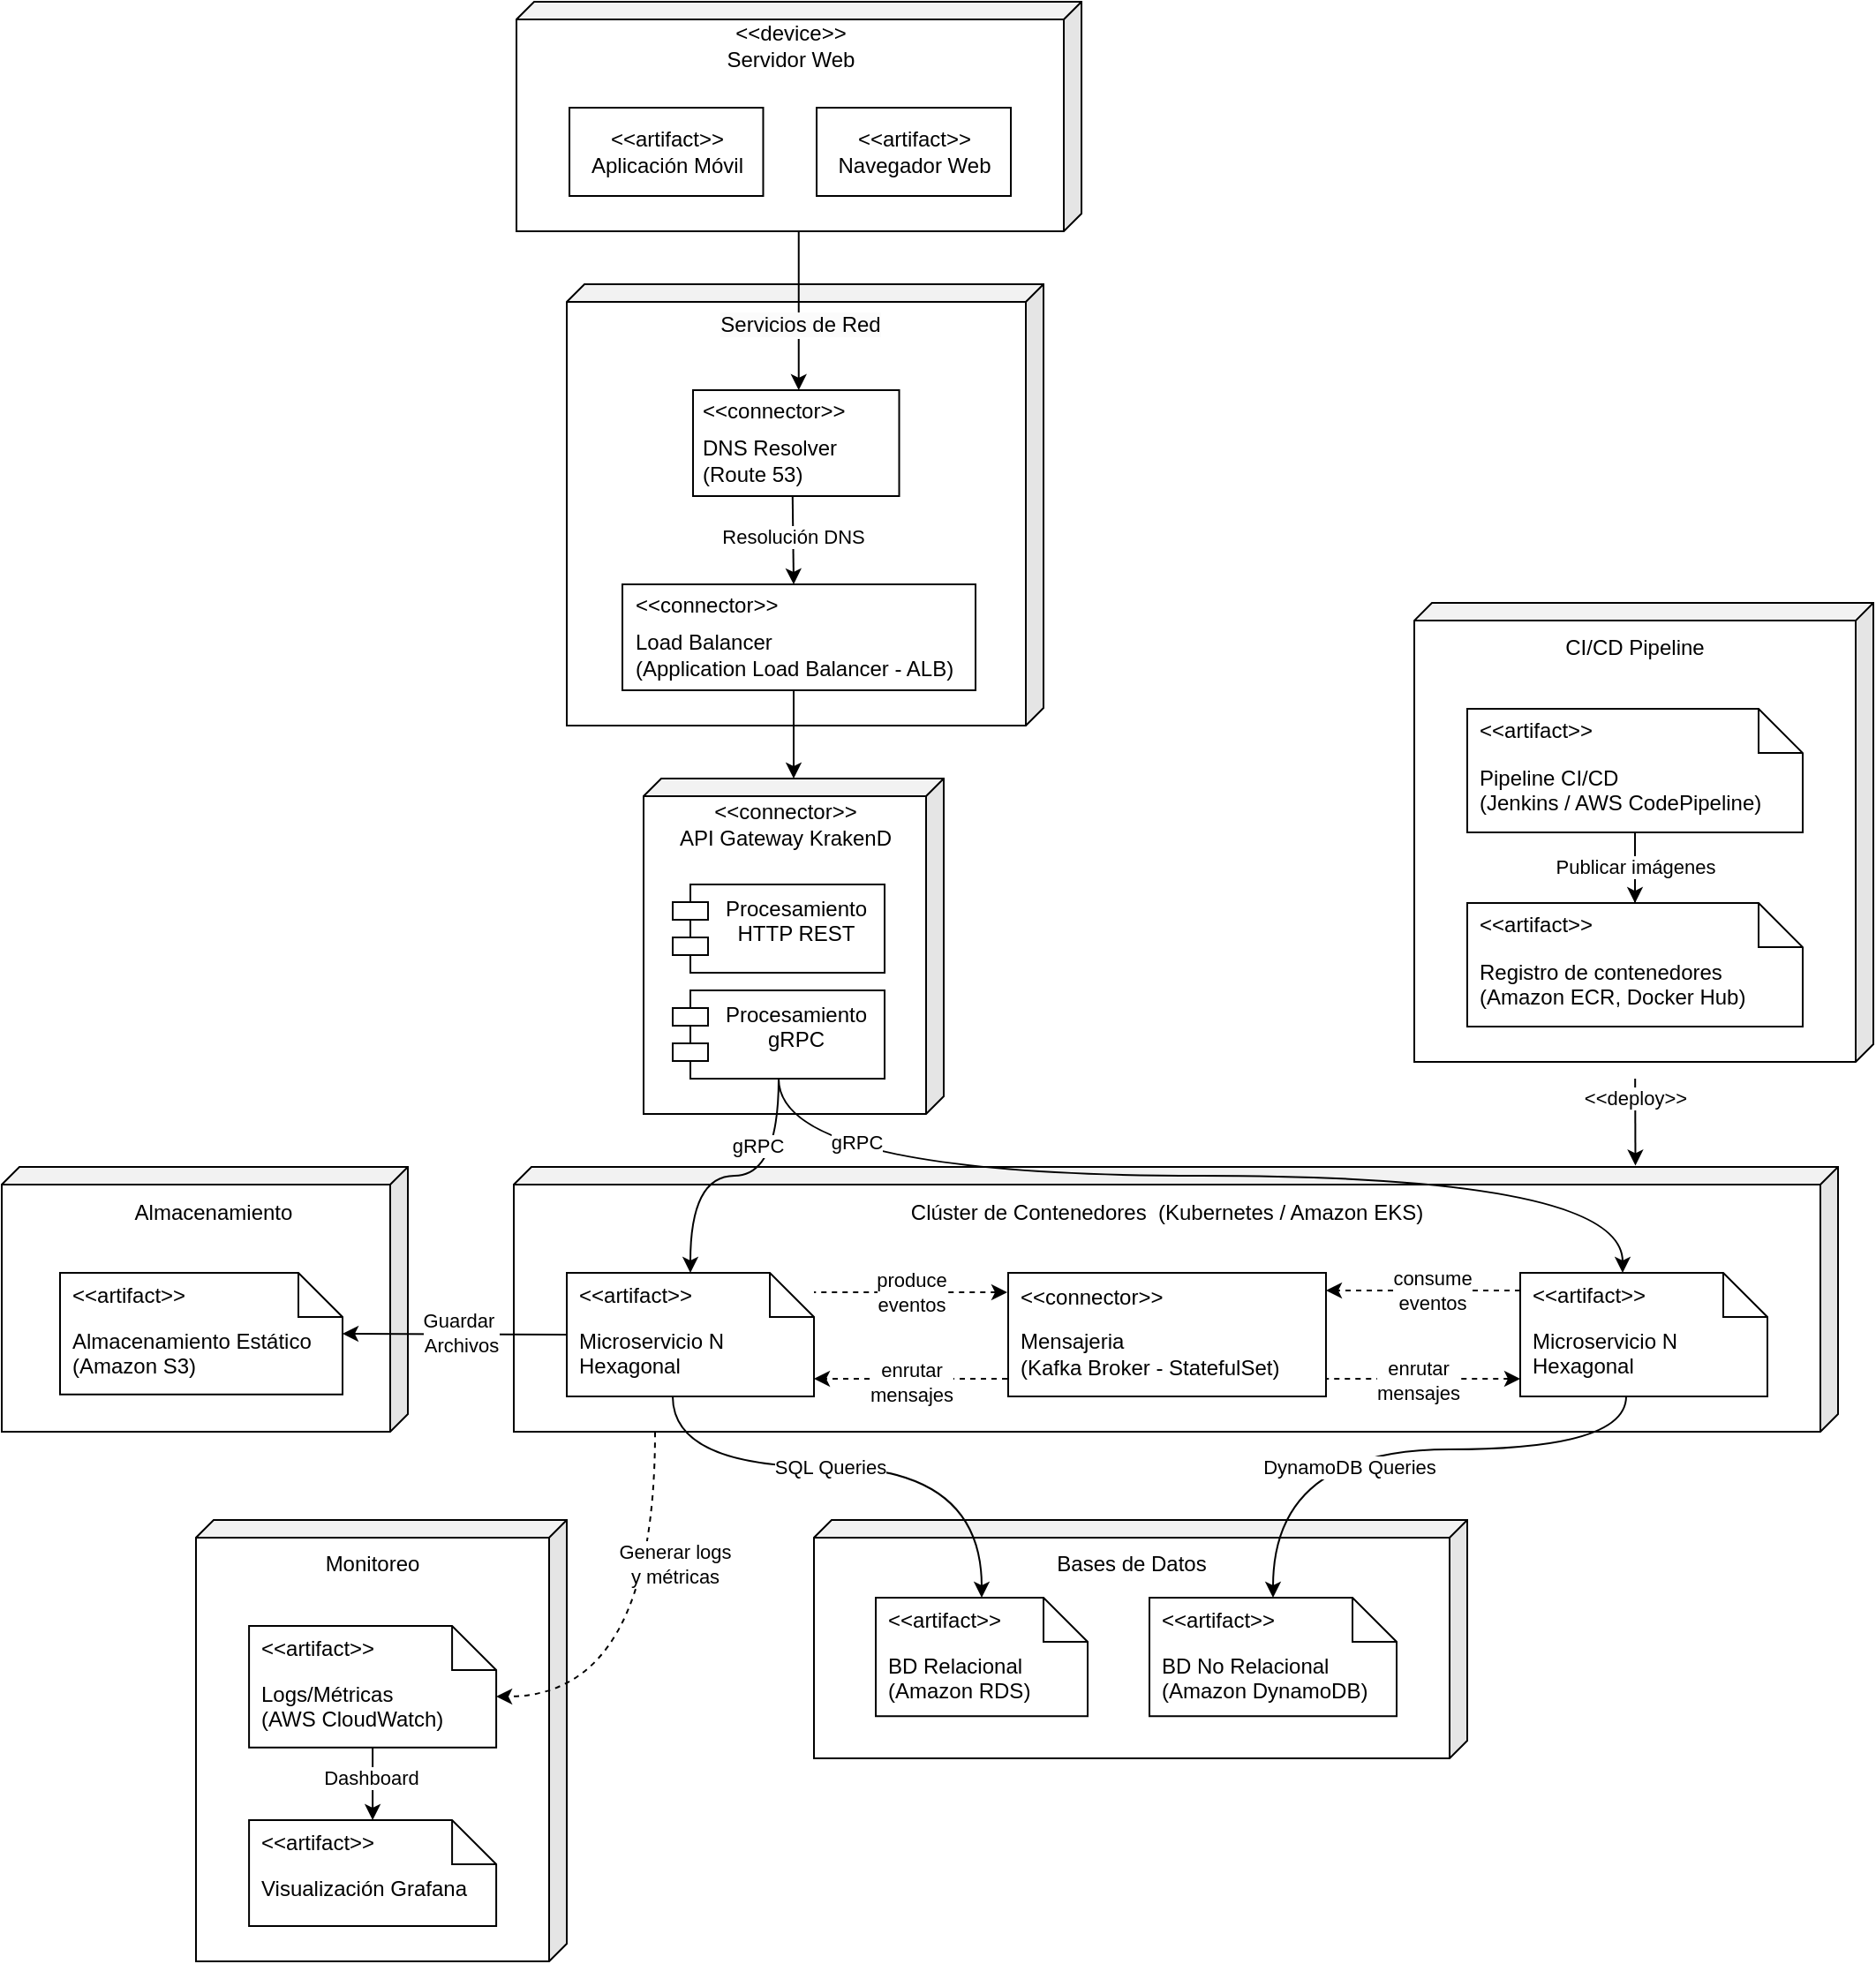<mxfile version="25.0.1" pages="4">
  <diagram name="Copia de Despliegue" id="i65j3seGcprI4Km1XPa6">
    <mxGraphModel dx="3754" dy="1242" grid="1" gridSize="10" guides="1" tooltips="1" connect="1" arrows="1" fold="1" page="1" pageScale="1" pageWidth="827" pageHeight="1169" math="0" shadow="0">
      <root>
        <mxCell id="yMHs5f6AvFrbKcHQXVhY-0" />
        <mxCell id="yMHs5f6AvFrbKcHQXVhY-1" parent="yMHs5f6AvFrbKcHQXVhY-0" />
        <mxCell id="yMHs5f6AvFrbKcHQXVhY-22" value="" style="shape=cube;whiteSpace=wrap;html=1;boundedLbl=1;backgroundOutline=1;darkOpacity=0.05;darkOpacity2=0.1;fillColor=none;size=10;allowArrows=1;noLabel=0;shadow=0;direction=east;flipH=1;" vertex="1" parent="yMHs5f6AvFrbKcHQXVhY-1">
          <mxGeometry x="-679.99" y="200" width="269.99" height="250" as="geometry" />
        </mxCell>
        <mxCell id="yMHs5f6AvFrbKcHQXVhY-23" style="rounded=0;orthogonalLoop=1;jettySize=auto;html=1;exitX=0.483;exitY=1.009;exitDx=0;exitDy=0;exitPerimeter=0;" edge="1" parent="yMHs5f6AvFrbKcHQXVhY-1" source="9S4N9vQmMl4NPhB259tV-80">
          <mxGeometry relative="1" as="geometry">
            <mxPoint x="-550.49" y="320" as="sourcePoint" />
            <mxPoint x="-551.49" y="370" as="targetPoint" />
          </mxGeometry>
        </mxCell>
        <mxCell id="yMHs5f6AvFrbKcHQXVhY-24" value="Resolución DNS" style="edgeLabel;html=1;align=center;verticalAlign=middle;resizable=0;points=[];" vertex="1" connectable="0" parent="yMHs5f6AvFrbKcHQXVhY-23">
          <mxGeometry x="-0.481" y="1" relative="1" as="geometry">
            <mxPoint x="-1" y="9" as="offset" />
          </mxGeometry>
        </mxCell>
        <mxCell id="trDcirXM1YtOBi2epzPe-20" style="rounded=0;orthogonalLoop=1;jettySize=auto;html=1;" edge="1" parent="yMHs5f6AvFrbKcHQXVhY-1" target="trDcirXM1YtOBi2epzPe-16">
          <mxGeometry relative="1" as="geometry">
            <mxPoint x="-551.5" y="430" as="sourcePoint" />
          </mxGeometry>
        </mxCell>
        <mxCell id="trDcirXM1YtOBi2epzPe-9" value="" style="shape=cube;whiteSpace=wrap;html=1;boundedLbl=1;backgroundOutline=1;darkOpacity=0.05;darkOpacity2=0.1;fillColor=none;size=10;allowArrows=1;noLabel=0;shadow=0;direction=east;flipH=1;" vertex="1" parent="yMHs5f6AvFrbKcHQXVhY-1">
          <mxGeometry x="-708.49" y="40" width="320" height="130" as="geometry" />
        </mxCell>
        <mxCell id="trDcirXM1YtOBi2epzPe-13" value="&amp;lt;&amp;lt;device&amp;gt;&amp;gt;&lt;br&gt;&lt;div&gt;Servidor Web&lt;/div&gt;" style="text;html=1;align=center;verticalAlign=middle;whiteSpace=wrap;rounded=0;" vertex="1" parent="yMHs5f6AvFrbKcHQXVhY-1">
          <mxGeometry x="-708.49" y="50" width="310" height="30" as="geometry" />
        </mxCell>
        <mxCell id="trDcirXM1YtOBi2epzPe-16" value="" style="shape=cube;whiteSpace=wrap;html=1;boundedLbl=1;backgroundOutline=1;darkOpacity=0.05;darkOpacity2=0.1;fillColor=none;size=10;allowArrows=1;noLabel=0;shadow=0;direction=east;flipH=1;" vertex="1" parent="yMHs5f6AvFrbKcHQXVhY-1">
          <mxGeometry x="-636.5" y="480" width="170" height="190" as="geometry" />
        </mxCell>
        <mxCell id="trDcirXM1YtOBi2epzPe-19" value="&lt;div&gt;&amp;lt;&amp;lt;connector&amp;gt;&amp;gt;&lt;br&gt;&lt;/div&gt;API Gateway KrakenD" style="text;html=1;align=center;verticalAlign=middle;whiteSpace=wrap;rounded=0;" vertex="1" parent="yMHs5f6AvFrbKcHQXVhY-1">
          <mxGeometry x="-636.5" y="490.5" width="160" height="30" as="geometry" />
        </mxCell>
        <mxCell id="trDcirXM1YtOBi2epzPe-24" value="" style="shape=cube;whiteSpace=wrap;html=1;boundedLbl=1;backgroundOutline=1;darkOpacity=0.05;darkOpacity2=0.1;fillColor=none;size=10;allowArrows=1;noLabel=0;shadow=0;direction=east;flipH=1;" vertex="1" parent="yMHs5f6AvFrbKcHQXVhY-1">
          <mxGeometry x="-710" y="700" width="750" height="150" as="geometry" />
        </mxCell>
        <mxCell id="trDcirXM1YtOBi2epzPe-25" style="rounded=0;orthogonalLoop=1;jettySize=auto;html=1;endArrow=none;endFill=0;startArrow=classic;startFill=1;dashed=1;" edge="1" parent="yMHs5f6AvFrbKcHQXVhY-1">
          <mxGeometry relative="1" as="geometry">
            <mxPoint x="-430.5" y="771.042" as="sourcePoint" />
            <mxPoint x="-540" y="771.044" as="targetPoint" />
          </mxGeometry>
        </mxCell>
        <mxCell id="trDcirXM1YtOBi2epzPe-26" value="produce&lt;div&gt;eventos&lt;/div&gt;" style="edgeLabel;html=1;align=center;verticalAlign=middle;resizable=0;points=[];" vertex="1" connectable="0" parent="trDcirXM1YtOBi2epzPe-25">
          <mxGeometry x="0.217" relative="1" as="geometry">
            <mxPoint x="12" as="offset" />
          </mxGeometry>
        </mxCell>
        <mxCell id="trDcirXM1YtOBi2epzPe-29" style="rounded=0;orthogonalLoop=1;jettySize=auto;html=1;dashed=1;" edge="1" parent="yMHs5f6AvFrbKcHQXVhY-1">
          <mxGeometry relative="1" as="geometry">
            <mxPoint x="-140" y="770" as="sourcePoint" />
            <mxPoint x="-250" y="770" as="targetPoint" />
          </mxGeometry>
        </mxCell>
        <mxCell id="trDcirXM1YtOBi2epzPe-30" value="consume&lt;div&gt;eventos&lt;/div&gt;" style="edgeLabel;html=1;align=center;verticalAlign=middle;resizable=0;points=[];" vertex="1" connectable="0" parent="trDcirXM1YtOBi2epzPe-29">
          <mxGeometry x="-0.113" y="-1" relative="1" as="geometry">
            <mxPoint x="-1" y="1" as="offset" />
          </mxGeometry>
        </mxCell>
        <mxCell id="trDcirXM1YtOBi2epzPe-32" value="&lt;span style=&quot;text-wrap: nowrap;&quot;&gt;Clúster de Contenedores&amp;nbsp;&amp;nbsp;&lt;/span&gt;&lt;span style=&quot;text-wrap: nowrap; background-color: initial;&quot;&gt;(Kubernetes / Amazon EKS)&lt;/span&gt;" style="text;html=1;align=center;verticalAlign=middle;whiteSpace=wrap;rounded=0;" vertex="1" parent="yMHs5f6AvFrbKcHQXVhY-1">
          <mxGeometry x="-709.99" y="710.56" width="739.99" height="30" as="geometry" />
        </mxCell>
        <mxCell id="trDcirXM1YtOBi2epzPe-33" style="rounded=0;orthogonalLoop=1;jettySize=auto;html=1;startArrow=classic;startFill=1;endArrow=none;endFill=0;dashed=1;" edge="1" parent="yMHs5f6AvFrbKcHQXVhY-1">
          <mxGeometry relative="1" as="geometry">
            <mxPoint x="-140" y="820" as="sourcePoint" />
            <mxPoint x="-250" y="820" as="targetPoint" />
          </mxGeometry>
        </mxCell>
        <mxCell id="trDcirXM1YtOBi2epzPe-34" value="enrutar&lt;div&gt;mensajes&lt;/div&gt;" style="edgeLabel;html=1;align=center;verticalAlign=middle;resizable=0;points=[];" vertex="1" connectable="0" parent="trDcirXM1YtOBi2epzPe-33">
          <mxGeometry x="0.058" y="-1" relative="1" as="geometry">
            <mxPoint y="2" as="offset" />
          </mxGeometry>
        </mxCell>
        <mxCell id="trDcirXM1YtOBi2epzPe-35" style="rounded=0;orthogonalLoop=1;jettySize=auto;html=1;startArrow=none;startFill=0;endArrow=classic;endFill=1;dashed=1;" edge="1" parent="yMHs5f6AvFrbKcHQXVhY-1">
          <mxGeometry relative="1" as="geometry">
            <mxPoint x="-430.5" y="820" as="sourcePoint" />
            <mxPoint x="-540" y="820" as="targetPoint" />
          </mxGeometry>
        </mxCell>
        <mxCell id="trDcirXM1YtOBi2epzPe-36" value="enrutar&lt;div&gt;mensajes&lt;/div&gt;" style="edgeLabel;html=1;align=center;verticalAlign=middle;resizable=0;points=[];" vertex="1" connectable="0" parent="trDcirXM1YtOBi2epzPe-35">
          <mxGeometry x="0.058" y="-1" relative="1" as="geometry">
            <mxPoint x="3" y="3" as="offset" />
          </mxGeometry>
        </mxCell>
        <mxCell id="trDcirXM1YtOBi2epzPe-39" style="edgeStyle=orthogonalEdgeStyle;rounded=0;orthogonalLoop=1;jettySize=auto;html=1;curved=1;" edge="1" parent="yMHs5f6AvFrbKcHQXVhY-1" source="trDcirXM1YtOBi2epzPe-79" target="9S4N9vQmMl4NPhB259tV-2">
          <mxGeometry relative="1" as="geometry">
            <mxPoint x="-554.5" y="649" as="sourcePoint" />
            <mxPoint x="-592.5" y="755.25" as="targetPoint" />
          </mxGeometry>
        </mxCell>
        <mxCell id="trDcirXM1YtOBi2epzPe-40" value="gRPC" style="edgeLabel;html=1;align=center;verticalAlign=middle;resizable=0;points=[];" vertex="1" connectable="0" parent="trDcirXM1YtOBi2epzPe-39">
          <mxGeometry x="0.023" y="2" relative="1" as="geometry">
            <mxPoint x="15" y="-19" as="offset" />
          </mxGeometry>
        </mxCell>
        <mxCell id="trDcirXM1YtOBi2epzPe-43" value="" style="shape=cube;whiteSpace=wrap;html=1;boundedLbl=1;backgroundOutline=1;darkOpacity=0.05;darkOpacity2=0.1;fillColor=none;size=10;allowArrows=1;noLabel=0;shadow=0;direction=east;flipH=1;" vertex="1" parent="yMHs5f6AvFrbKcHQXVhY-1">
          <mxGeometry x="-540" y="900" width="370" height="135" as="geometry" />
        </mxCell>
        <mxCell id="trDcirXM1YtOBi2epzPe-46" style="edgeStyle=orthogonalEdgeStyle;rounded=0;orthogonalLoop=1;jettySize=auto;html=1;curved=1;" edge="1" parent="yMHs5f6AvFrbKcHQXVhY-1" target="trDcirXM1YtOBi2epzPe-105" source="9S4N9vQmMl4NPhB259tV-2">
          <mxGeometry relative="1" as="geometry">
            <mxPoint x="-592.5" y="804.75" as="sourcePoint" />
            <mxPoint x="-443.762" y="908.74" as="targetPoint" />
            <Array as="points">
              <mxPoint x="-620" y="870" />
              <mxPoint x="-445" y="870" />
            </Array>
          </mxGeometry>
        </mxCell>
        <mxCell id="trDcirXM1YtOBi2epzPe-47" value="SQL Queries" style="edgeLabel;html=1;align=center;verticalAlign=middle;resizable=0;points=[];" vertex="1" connectable="0" parent="trDcirXM1YtOBi2epzPe-46">
          <mxGeometry x="-0.333" y="-1" relative="1" as="geometry">
            <mxPoint x="32" y="-1" as="offset" />
          </mxGeometry>
        </mxCell>
        <mxCell id="trDcirXM1YtOBi2epzPe-48" value="&lt;span style=&quot;text-wrap: nowrap;&quot;&gt;Bases de Datos&lt;/span&gt;" style="text;html=1;align=center;verticalAlign=middle;whiteSpace=wrap;rounded=0;" vertex="1" parent="yMHs5f6AvFrbKcHQXVhY-1">
          <mxGeometry x="-540" y="909.5" width="360" height="30" as="geometry" />
        </mxCell>
        <mxCell id="trDcirXM1YtOBi2epzPe-51" style="edgeStyle=orthogonalEdgeStyle;rounded=0;orthogonalLoop=1;jettySize=auto;html=1;curved=1;" edge="1" parent="yMHs5f6AvFrbKcHQXVhY-1" source="9S4N9vQmMl4NPhB259tV-0" target="trDcirXM1YtOBi2epzPe-108">
          <mxGeometry relative="1" as="geometry">
            <mxPoint x="-80" y="804.75" as="sourcePoint" />
            <mxPoint x="-236.762" y="908.74" as="targetPoint" />
            <Array as="points">
              <mxPoint x="-80" y="860" />
              <mxPoint x="-280" y="860" />
            </Array>
          </mxGeometry>
        </mxCell>
        <mxCell id="trDcirXM1YtOBi2epzPe-52" value="DynamoDB Queries" style="edgeLabel;html=1;align=center;verticalAlign=middle;resizable=0;points=[];" vertex="1" connectable="0" parent="trDcirXM1YtOBi2epzPe-51">
          <mxGeometry x="-0.378" relative="1" as="geometry">
            <mxPoint x="-90" y="10" as="offset" />
          </mxGeometry>
        </mxCell>
        <mxCell id="trDcirXM1YtOBi2epzPe-54" value="" style="shape=cube;whiteSpace=wrap;html=1;boundedLbl=1;backgroundOutline=1;darkOpacity=0.05;darkOpacity2=0.1;fillColor=none;size=10;allowArrows=1;noLabel=0;shadow=0;direction=east;flipH=1;" vertex="1" parent="yMHs5f6AvFrbKcHQXVhY-1">
          <mxGeometry x="-200" y="380.52" width="260" height="260" as="geometry" />
        </mxCell>
        <mxCell id="trDcirXM1YtOBi2epzPe-55" style="rounded=0;orthogonalLoop=1;jettySize=auto;html=1;" edge="1" parent="yMHs5f6AvFrbKcHQXVhY-1">
          <mxGeometry relative="1" as="geometry">
            <mxPoint x="-74.99" y="520.52" as="sourcePoint" />
            <mxPoint x="-74.99" y="570.52" as="targetPoint" />
          </mxGeometry>
        </mxCell>
        <mxCell id="trDcirXM1YtOBi2epzPe-59" value="CI/CD Pipeline" style="text;html=1;align=center;verticalAlign=middle;whiteSpace=wrap;rounded=0;" vertex="1" parent="yMHs5f6AvFrbKcHQXVhY-1">
          <mxGeometry x="-200" y="390.52" width="250" height="30" as="geometry" />
        </mxCell>
        <mxCell id="trDcirXM1YtOBi2epzPe-60" style="rounded=0;orthogonalLoop=1;jettySize=auto;html=1;entryX=0.153;entryY=-0.005;entryDx=0;entryDy=0;entryPerimeter=0;" edge="1" parent="yMHs5f6AvFrbKcHQXVhY-1" target="trDcirXM1YtOBi2epzPe-24">
          <mxGeometry relative="1" as="geometry">
            <mxPoint x="-74.909" y="650" as="sourcePoint" />
            <mxPoint x="-82.99" y="670" as="targetPoint" />
          </mxGeometry>
        </mxCell>
        <mxCell id="trDcirXM1YtOBi2epzPe-61" value="&amp;lt;&lt;span class=&quot;hljs-tag&quot;&gt;&amp;lt;&lt;span class=&quot;hljs-name&quot;&gt;deploy&lt;/span&gt;&amp;gt;&lt;/span&gt;&amp;gt;" style="edgeLabel;html=1;align=center;verticalAlign=middle;resizable=0;points=[];" vertex="1" connectable="0" parent="trDcirXM1YtOBi2epzPe-60">
          <mxGeometry x="-0.538" y="-15" relative="1" as="geometry">
            <mxPoint x="15" y="-1" as="offset" />
          </mxGeometry>
        </mxCell>
        <mxCell id="trDcirXM1YtOBi2epzPe-62" value="" style="shape=cube;whiteSpace=wrap;html=1;boundedLbl=1;backgroundOutline=1;darkOpacity=0.05;darkOpacity2=0.1;fillColor=none;size=10;allowArrows=1;noLabel=0;shadow=0;direction=east;flipH=1;" vertex="1" parent="yMHs5f6AvFrbKcHQXVhY-1">
          <mxGeometry x="-1000" y="700" width="230" height="150" as="geometry" />
        </mxCell>
        <mxCell id="trDcirXM1YtOBi2epzPe-65" style="edgeStyle=orthogonalEdgeStyle;rounded=0;orthogonalLoop=1;jettySize=auto;html=1;curved=1;" edge="1" parent="yMHs5f6AvFrbKcHQXVhY-1" target="9S4N9vQmMl4NPhB259tV-18" source="9S4N9vQmMl4NPhB259tV-2">
          <mxGeometry relative="1" as="geometry">
            <mxPoint x="-679.99" y="780" as="sourcePoint" />
            <mxPoint x="-810" y="780.04" as="targetPoint" />
            <Array as="points" />
          </mxGeometry>
        </mxCell>
        <mxCell id="trDcirXM1YtOBi2epzPe-66" value="Guardar&amp;nbsp;&lt;div&gt;Archivos&lt;/div&gt;" style="edgeLabel;html=1;align=center;verticalAlign=middle;resizable=0;points=[];" vertex="1" connectable="0" parent="trDcirXM1YtOBi2epzPe-65">
          <mxGeometry x="-0.077" y="1" relative="1" as="geometry">
            <mxPoint x="-1" y="-2" as="offset" />
          </mxGeometry>
        </mxCell>
        <mxCell id="trDcirXM1YtOBi2epzPe-67" value="&lt;span style=&quot;text-wrap: nowrap;&quot;&gt;Almacenamiento&lt;/span&gt;" style="text;html=1;align=center;verticalAlign=middle;whiteSpace=wrap;rounded=0;" vertex="1" parent="yMHs5f6AvFrbKcHQXVhY-1">
          <mxGeometry x="-1000" y="710.56" width="240" height="30" as="geometry" />
        </mxCell>
        <mxCell id="trDcirXM1YtOBi2epzPe-68" value="" style="shape=cube;whiteSpace=wrap;html=1;boundedLbl=1;backgroundOutline=1;darkOpacity=0.05;darkOpacity2=0.1;fillColor=none;size=10;allowArrows=1;noLabel=0;shadow=0;direction=east;flipH=1;" vertex="1" parent="yMHs5f6AvFrbKcHQXVhY-1">
          <mxGeometry x="-890" y="900" width="210" height="250" as="geometry" />
        </mxCell>
        <mxCell id="trDcirXM1YtOBi2epzPe-69" style="edgeStyle=orthogonalEdgeStyle;rounded=0;orthogonalLoop=1;jettySize=auto;html=1;" edge="1" parent="yMHs5f6AvFrbKcHQXVhY-1" source="9S4N9vQmMl4NPhB259tV-16" target="9S4N9vQmMl4NPhB259tV-14">
          <mxGeometry relative="1" as="geometry">
            <mxPoint x="-789.905" y="1014" as="sourcePoint" />
            <mxPoint x="-789.95" y="1064" as="targetPoint" />
          </mxGeometry>
        </mxCell>
        <mxCell id="trDcirXM1YtOBi2epzPe-70" value="Dashboard" style="edgeLabel;html=1;align=center;verticalAlign=middle;resizable=0;points=[];" vertex="1" connectable="0" parent="trDcirXM1YtOBi2epzPe-69">
          <mxGeometry x="-0.2" y="-1" relative="1" as="geometry">
            <mxPoint as="offset" />
          </mxGeometry>
        </mxCell>
        <mxCell id="trDcirXM1YtOBi2epzPe-73" style="edgeStyle=orthogonalEdgeStyle;rounded=0;orthogonalLoop=1;jettySize=auto;html=1;curved=1;dashed=1;" edge="1" parent="yMHs5f6AvFrbKcHQXVhY-1" target="9S4N9vQmMl4NPhB259tV-16" source="trDcirXM1YtOBi2epzPe-24">
          <mxGeometry relative="1" as="geometry">
            <mxPoint x="-874.95" y="1173.865" as="sourcePoint" />
            <Array as="points">
              <mxPoint x="-630" y="1000" />
            </Array>
            <mxPoint x="-789.905" y="964" as="targetPoint" />
          </mxGeometry>
        </mxCell>
        <mxCell id="trDcirXM1YtOBi2epzPe-74" value="Generar logs &lt;br&gt;y métricas" style="edgeLabel;html=1;align=center;verticalAlign=middle;resizable=0;points=[];" vertex="1" connectable="0" parent="trDcirXM1YtOBi2epzPe-73">
          <mxGeometry x="0.556" relative="1" as="geometry">
            <mxPoint x="47" y="-75" as="offset" />
          </mxGeometry>
        </mxCell>
        <mxCell id="trDcirXM1YtOBi2epzPe-75" value="&lt;span style=&quot;text-wrap: nowrap;&quot;&gt;Monitoreo&lt;/span&gt;" style="text;html=1;align=center;verticalAlign=middle;whiteSpace=wrap;rounded=0;" vertex="1" parent="yMHs5f6AvFrbKcHQXVhY-1">
          <mxGeometry x="-909.95" y="910" width="240" height="30" as="geometry" />
        </mxCell>
        <mxCell id="trDcirXM1YtOBi2epzPe-77" value="Procesamiento HTTP REST" style="shape=module;align=left;spacingLeft=20;align=center;verticalAlign=top;whiteSpace=wrap;html=1;" vertex="1" parent="yMHs5f6AvFrbKcHQXVhY-1">
          <mxGeometry x="-619.99" y="540" width="120" height="50" as="geometry" />
        </mxCell>
        <mxCell id="trDcirXM1YtOBi2epzPe-79" value="Procesamiento gRPC" style="shape=module;align=left;spacingLeft=20;align=center;verticalAlign=top;whiteSpace=wrap;html=1;" vertex="1" parent="yMHs5f6AvFrbKcHQXVhY-1">
          <mxGeometry x="-619.99" y="600" width="120" height="50" as="geometry" />
        </mxCell>
        <mxCell id="trDcirXM1YtOBi2epzPe-98" value="&lt;div&gt;&amp;lt;&amp;lt;artifact&amp;gt;&amp;gt;&lt;br&gt;&lt;/div&gt;&lt;div&gt;Aplicación Móvil&lt;/div&gt;" style="rounded=0;whiteSpace=wrap;html=1;" vertex="1" parent="yMHs5f6AvFrbKcHQXVhY-1">
          <mxGeometry x="-678.49" y="100" width="109.73" height="50" as="geometry" />
        </mxCell>
        <mxCell id="trDcirXM1YtOBi2epzPe-99" value="&lt;div&gt;&amp;lt;&amp;lt;artifact&amp;gt;&amp;gt;&lt;br&gt;&lt;/div&gt;&lt;div&gt;Navegador Web&lt;/div&gt;" style="rounded=0;whiteSpace=wrap;html=1;" vertex="1" parent="yMHs5f6AvFrbKcHQXVhY-1">
          <mxGeometry x="-538.49" y="100" width="110" height="50" as="geometry" />
        </mxCell>
        <mxCell id="trDcirXM1YtOBi2epzPe-105" value="&lt;span style=&quot;text-align: center;&quot;&gt;BD Relacional&lt;/span&gt;&lt;br style=&quot;text-align: center;&quot;&gt;&lt;span style=&quot;text-align: center;&quot;&gt;(Amazon RDS)&lt;/span&gt;" style="shape=note2;boundedLbl=1;whiteSpace=wrap;html=1;size=25;verticalAlign=top;align=left;spacingLeft=5;" vertex="1" parent="yMHs5f6AvFrbKcHQXVhY-1">
          <mxGeometry x="-504.99" y="944" width="120" height="67.13" as="geometry" />
        </mxCell>
        <mxCell id="trDcirXM1YtOBi2epzPe-106" value="&lt;span style=&quot;text-align: center;&quot;&gt;&amp;lt;&amp;lt;artifact&amp;gt;&amp;gt;&lt;/span&gt;" style="resizeWidth=1;part=1;strokeColor=none;fillColor=none;align=left;spacingLeft=5;html=1;whiteSpace=wrap;" vertex="1" parent="trDcirXM1YtOBi2epzPe-105">
          <mxGeometry width="120" height="25" relative="1" as="geometry" />
        </mxCell>
        <mxCell id="trDcirXM1YtOBi2epzPe-108" value="&lt;span style=&quot;text-align: center;&quot;&gt;BD No Relacional&amp;nbsp;&lt;/span&gt;&lt;div&gt;&lt;span style=&quot;text-align: center; background-color: initial;&quot;&gt;(&lt;/span&gt;&lt;span style=&quot;text-align: center; background-color: initial;&quot;&gt;Amazon DynamoDB&lt;/span&gt;&lt;span style=&quot;text-align: center; background-color: initial;&quot;&gt;)&lt;/span&gt;&lt;/div&gt;" style="shape=note2;boundedLbl=1;whiteSpace=wrap;html=1;size=25;verticalAlign=top;align=left;spacingLeft=5;" vertex="1" parent="yMHs5f6AvFrbKcHQXVhY-1">
          <mxGeometry x="-350" y="944" width="140" height="67.13" as="geometry" />
        </mxCell>
        <mxCell id="trDcirXM1YtOBi2epzPe-109" value="&lt;span style=&quot;text-align: center;&quot;&gt;&amp;lt;&amp;lt;artifact&amp;gt;&amp;gt;&lt;/span&gt;" style="resizeWidth=1;part=1;strokeColor=none;fillColor=none;align=left;spacingLeft=5;html=1;whiteSpace=wrap;" vertex="1" parent="trDcirXM1YtOBi2epzPe-108">
          <mxGeometry width="140" height="25" relative="1" as="geometry" />
        </mxCell>
        <mxCell id="9S4N9vQmMl4NPhB259tV-0" value="&lt;span style=&quot;text-align: center;&quot;&gt;Microservicio N&lt;/span&gt;&lt;br style=&quot;text-align: center;&quot;&gt;&lt;span style=&quot;text-align: center;&quot;&gt;Hexagonal&lt;/span&gt;" style="shape=note2;boundedLbl=1;whiteSpace=wrap;html=1;size=25;verticalAlign=top;align=left;spacingLeft=5;" vertex="1" parent="yMHs5f6AvFrbKcHQXVhY-1">
          <mxGeometry x="-140" y="760" width="140" height="70" as="geometry" />
        </mxCell>
        <mxCell id="9S4N9vQmMl4NPhB259tV-1" value="&lt;span style=&quot;text-align: center;&quot;&gt;&amp;lt;&amp;lt;artifact&amp;gt;&amp;gt;&lt;/span&gt;" style="resizeWidth=1;part=1;strokeColor=none;fillColor=none;align=left;spacingLeft=5;html=1;whiteSpace=wrap;" vertex="1" parent="9S4N9vQmMl4NPhB259tV-0">
          <mxGeometry width="140" height="25" relative="1" as="geometry" />
        </mxCell>
        <mxCell id="9S4N9vQmMl4NPhB259tV-2" value="&lt;span style=&quot;text-align: center;&quot;&gt;Microservicio N&lt;/span&gt;&lt;br style=&quot;text-align: center;&quot;&gt;&lt;span style=&quot;text-align: center;&quot;&gt;Hexagonal&lt;/span&gt;" style="shape=note2;boundedLbl=1;whiteSpace=wrap;html=1;size=25;verticalAlign=top;align=left;spacingLeft=5;" vertex="1" parent="yMHs5f6AvFrbKcHQXVhY-1">
          <mxGeometry x="-679.99" y="760" width="140" height="70" as="geometry" />
        </mxCell>
        <mxCell id="9S4N9vQmMl4NPhB259tV-3" value="&lt;span style=&quot;text-align: center;&quot;&gt;&amp;lt;&amp;lt;artifact&amp;gt;&amp;gt;&lt;/span&gt;" style="resizeWidth=1;part=1;strokeColor=none;fillColor=none;align=left;spacingLeft=5;html=1;whiteSpace=wrap;" vertex="1" parent="9S4N9vQmMl4NPhB259tV-2">
          <mxGeometry width="140" height="25" relative="1" as="geometry" />
        </mxCell>
        <mxCell id="9S4N9vQmMl4NPhB259tV-12" style="edgeStyle=orthogonalEdgeStyle;rounded=0;orthogonalLoop=1;jettySize=auto;html=1;curved=1;" edge="1" parent="yMHs5f6AvFrbKcHQXVhY-1">
          <mxGeometry relative="1" as="geometry">
            <mxPoint x="-560" y="650" as="sourcePoint" />
            <mxPoint x="-82" y="760" as="targetPoint" />
            <Array as="points">
              <mxPoint x="-560" y="705" />
              <mxPoint x="-82" y="705" />
            </Array>
          </mxGeometry>
        </mxCell>
        <mxCell id="9S4N9vQmMl4NPhB259tV-13" value="gRPC" style="edgeLabel;html=1;align=center;verticalAlign=middle;resizable=0;points=[];" vertex="1" connectable="0" parent="9S4N9vQmMl4NPhB259tV-12">
          <mxGeometry x="-0.15" y="2" relative="1" as="geometry">
            <mxPoint x="-151" y="-17" as="offset" />
          </mxGeometry>
        </mxCell>
        <mxCell id="9S4N9vQmMl4NPhB259tV-14" value="&lt;span style=&quot;text-align: center;&quot;&gt;Visualización Grafana&lt;/span&gt;" style="shape=note2;boundedLbl=1;whiteSpace=wrap;html=1;size=25;verticalAlign=top;align=left;spacingLeft=5;" vertex="1" parent="yMHs5f6AvFrbKcHQXVhY-1">
          <mxGeometry x="-859.95" y="1070" width="140" height="60" as="geometry" />
        </mxCell>
        <mxCell id="9S4N9vQmMl4NPhB259tV-15" value="&lt;span style=&quot;text-align: center;&quot;&gt;&amp;lt;&amp;lt;artifact&amp;gt;&amp;gt;&lt;/span&gt;" style="resizeWidth=1;part=1;strokeColor=none;fillColor=none;align=left;spacingLeft=5;html=1;whiteSpace=wrap;" vertex="1" parent="9S4N9vQmMl4NPhB259tV-14">
          <mxGeometry width="140" height="25" relative="1" as="geometry" />
        </mxCell>
        <mxCell id="9S4N9vQmMl4NPhB259tV-16" value="&lt;span style=&quot;text-align: center;&quot;&gt;Logs/Métricas&lt;/span&gt;&lt;br style=&quot;text-align: center;&quot;&gt;&lt;span style=&quot;text-align: center;&quot;&gt;(AWS CloudWatch)&lt;/span&gt;" style="shape=note2;boundedLbl=1;whiteSpace=wrap;html=1;size=25;verticalAlign=top;align=left;spacingLeft=5;" vertex="1" parent="yMHs5f6AvFrbKcHQXVhY-1">
          <mxGeometry x="-859.95" y="960" width="140" height="68.87" as="geometry" />
        </mxCell>
        <mxCell id="9S4N9vQmMl4NPhB259tV-17" value="&lt;span style=&quot;text-align: center;&quot;&gt;&amp;lt;&amp;lt;artifact&amp;gt;&amp;gt;&lt;/span&gt;" style="resizeWidth=1;part=1;strokeColor=none;fillColor=none;align=left;spacingLeft=5;html=1;whiteSpace=wrap;" vertex="1" parent="9S4N9vQmMl4NPhB259tV-16">
          <mxGeometry width="140" height="25" relative="1" as="geometry" />
        </mxCell>
        <mxCell id="9S4N9vQmMl4NPhB259tV-18" value="&lt;span style=&quot;text-align: center;&quot;&gt;Almacenamiento Estático&lt;/span&gt;&lt;div&gt;&lt;span style=&quot;text-align: center; background-color: initial;&quot;&gt;(&lt;/span&gt;&lt;span style=&quot;text-align: center; background-color: initial;&quot;&gt;Amazon S3&lt;/span&gt;&lt;span style=&quot;text-align: center; background-color: initial;&quot;&gt;)&lt;/span&gt;&lt;/div&gt;" style="shape=note2;boundedLbl=1;whiteSpace=wrap;html=1;size=25;verticalAlign=top;align=left;spacingLeft=5;" vertex="1" parent="yMHs5f6AvFrbKcHQXVhY-1">
          <mxGeometry x="-967" y="760" width="160" height="68.87" as="geometry" />
        </mxCell>
        <mxCell id="9S4N9vQmMl4NPhB259tV-19" value="&lt;span style=&quot;text-align: center;&quot;&gt;&amp;lt;&amp;lt;artifact&amp;gt;&amp;gt;&lt;/span&gt;" style="resizeWidth=1;part=1;strokeColor=none;fillColor=none;align=left;spacingLeft=5;html=1;whiteSpace=wrap;" vertex="1" parent="9S4N9vQmMl4NPhB259tV-18">
          <mxGeometry width="160" height="25" relative="1" as="geometry" />
        </mxCell>
        <mxCell id="9S4N9vQmMl4NPhB259tV-20" value="&lt;span style=&quot;text-align: center;&quot;&gt;Registro de contenedores&lt;/span&gt;&lt;div&gt;&lt;span style=&quot;text-align: center; background-color: initial;&quot;&gt;(Amazon ECR, Docker Hub)&lt;/span&gt;&lt;/div&gt;" style="shape=note2;boundedLbl=1;whiteSpace=wrap;html=1;size=25;verticalAlign=top;align=left;spacingLeft=5;" vertex="1" parent="yMHs5f6AvFrbKcHQXVhY-1">
          <mxGeometry x="-170" y="550.52" width="190" height="70" as="geometry" />
        </mxCell>
        <mxCell id="9S4N9vQmMl4NPhB259tV-21" value="&lt;span style=&quot;text-align: center;&quot;&gt;&amp;lt;&amp;lt;artifact&amp;gt;&amp;gt;&lt;/span&gt;" style="resizeWidth=1;part=1;strokeColor=none;fillColor=none;align=left;spacingLeft=5;html=1;whiteSpace=wrap;" vertex="1" parent="9S4N9vQmMl4NPhB259tV-20">
          <mxGeometry width="190" height="25" relative="1" as="geometry" />
        </mxCell>
        <mxCell id="9S4N9vQmMl4NPhB259tV-24" value="" style="edgeStyle=orthogonalEdgeStyle;rounded=0;orthogonalLoop=1;jettySize=auto;html=1;" edge="1" parent="yMHs5f6AvFrbKcHQXVhY-1" source="9S4N9vQmMl4NPhB259tV-22" target="9S4N9vQmMl4NPhB259tV-21">
          <mxGeometry relative="1" as="geometry" />
        </mxCell>
        <mxCell id="9S4N9vQmMl4NPhB259tV-26" value="Publicar imágenes" style="edgeLabel;html=1;align=center;verticalAlign=middle;resizable=0;points=[];" vertex="1" connectable="0" parent="9S4N9vQmMl4NPhB259tV-24">
          <mxGeometry x="-0.621" y="1" relative="1" as="geometry">
            <mxPoint x="-1" y="12" as="offset" />
          </mxGeometry>
        </mxCell>
        <mxCell id="9S4N9vQmMl4NPhB259tV-22" value="&lt;span style=&quot;text-align: center;&quot;&gt;Pipeline CI/CD&lt;/span&gt;&lt;div style=&quot;text-align: center;&quot;&gt;(&lt;span style=&quot;background-color: initial;&quot;&gt;Jenkins / AWS CodePipeline&lt;/span&gt;&lt;span style=&quot;background-color: initial;&quot;&gt;)&lt;/span&gt;&lt;/div&gt;" style="shape=note2;boundedLbl=1;whiteSpace=wrap;html=1;size=25;verticalAlign=top;align=left;spacingLeft=5;" vertex="1" parent="yMHs5f6AvFrbKcHQXVhY-1">
          <mxGeometry x="-170" y="440.52" width="190" height="70" as="geometry" />
        </mxCell>
        <mxCell id="9S4N9vQmMl4NPhB259tV-23" value="&lt;span style=&quot;text-align: center;&quot;&gt;&amp;lt;&amp;lt;artifact&amp;gt;&amp;gt;&lt;/span&gt;" style="resizeWidth=1;part=1;strokeColor=none;fillColor=none;align=left;spacingLeft=5;html=1;whiteSpace=wrap;" vertex="1" parent="9S4N9vQmMl4NPhB259tV-22">
          <mxGeometry width="190.0" height="25" relative="1" as="geometry" />
        </mxCell>
        <mxCell id="9S4N9vQmMl4NPhB259tV-66" value="" style="group" vertex="1" connectable="0" parent="yMHs5f6AvFrbKcHQXVhY-1">
          <mxGeometry x="-430" y="760" width="185" height="70" as="geometry" />
        </mxCell>
        <mxCell id="9S4N9vQmMl4NPhB259tV-63" value="" style="rounded=0;whiteSpace=wrap;html=1;" vertex="1" parent="9S4N9vQmMl4NPhB259tV-66">
          <mxGeometry width="179.99" height="70" as="geometry" />
        </mxCell>
        <mxCell id="9S4N9vQmMl4NPhB259tV-64" value="&lt;span style=&quot;text-align: center;&quot;&gt;&amp;lt;&amp;lt;connector&amp;gt;&amp;gt;&lt;/span&gt;" style="text;html=1;align=left;verticalAlign=middle;whiteSpace=wrap;rounded=0;" vertex="1" parent="9S4N9vQmMl4NPhB259tV-66">
          <mxGeometry x="5" width="170" height="28.57" as="geometry" />
        </mxCell>
        <mxCell id="9S4N9vQmMl4NPhB259tV-65" value="&lt;span style=&quot;text-align: center;&quot;&gt;Mensajeria&lt;/span&gt;&lt;div style=&quot;text-align: center;&quot;&gt;(&lt;span style=&quot;background-color: initial;&quot;&gt;Kafka Broker - StatefulSet&lt;/span&gt;&lt;span style=&quot;background-color: initial;&quot;&gt;)&lt;/span&gt;&lt;/div&gt;" style="text;html=1;align=left;verticalAlign=middle;whiteSpace=wrap;rounded=0;" vertex="1" parent="9S4N9vQmMl4NPhB259tV-66">
          <mxGeometry x="5" y="25.57" width="175" height="41.43" as="geometry" />
        </mxCell>
        <mxCell id="9S4N9vQmMl4NPhB259tV-71" value="" style="group" vertex="1" connectable="0" parent="yMHs5f6AvFrbKcHQXVhY-1">
          <mxGeometry x="-648.49" y="370" width="208.49" height="60" as="geometry" />
        </mxCell>
        <mxCell id="9S4N9vQmMl4NPhB259tV-72" value="" style="rounded=0;whiteSpace=wrap;html=1;" vertex="1" parent="9S4N9vQmMl4NPhB259tV-71">
          <mxGeometry width="200" height="60" as="geometry" />
        </mxCell>
        <mxCell id="9S4N9vQmMl4NPhB259tV-73" value="&lt;span style=&quot;text-align: center;&quot;&gt;&amp;lt;&amp;lt;connector&amp;gt;&amp;gt;&lt;/span&gt;" style="text;html=1;align=left;verticalAlign=middle;whiteSpace=wrap;rounded=0;" vertex="1" parent="9S4N9vQmMl4NPhB259tV-71">
          <mxGeometry x="5.635" width="191.585" height="24.489" as="geometry" />
        </mxCell>
        <mxCell id="9S4N9vQmMl4NPhB259tV-74" value="&lt;span style=&quot;text-align: center;&quot;&gt;Load Balancer&lt;/span&gt;&lt;div&gt;&lt;span style=&quot;text-align: center; background-color: initial;&quot;&gt;(Application Load Balancer - ALB&lt;/span&gt;&lt;span style=&quot;text-align: center; background-color: initial;&quot;&gt;)&lt;/span&gt;&lt;/div&gt;" style="text;html=1;align=left;verticalAlign=middle;whiteSpace=wrap;rounded=0;" vertex="1" parent="9S4N9vQmMl4NPhB259tV-71">
          <mxGeometry x="5.63" y="21.92" width="194.37" height="35.51" as="geometry" />
        </mxCell>
        <mxCell id="9S4N9vQmMl4NPhB259tV-79" value="" style="group" vertex="1" connectable="0" parent="yMHs5f6AvFrbKcHQXVhY-1">
          <mxGeometry x="-608.49" y="260" width="120" height="60" as="geometry" />
        </mxCell>
        <mxCell id="9S4N9vQmMl4NPhB259tV-80" value="" style="rounded=0;whiteSpace=wrap;html=1;" vertex="1" parent="9S4N9vQmMl4NPhB259tV-79">
          <mxGeometry width="116.75" height="60" as="geometry" />
        </mxCell>
        <mxCell id="9S4N9vQmMl4NPhB259tV-81" value="&lt;span style=&quot;text-align: center;&quot;&gt;&amp;lt;&amp;lt;connector&amp;gt;&amp;gt;&lt;/span&gt;" style="text;html=1;align=left;verticalAlign=middle;whiteSpace=wrap;rounded=0;" vertex="1" parent="9S4N9vQmMl4NPhB259tV-79">
          <mxGeometry x="3.243" width="110.27" height="24.489" as="geometry" />
        </mxCell>
        <mxCell id="9S4N9vQmMl4NPhB259tV-82" value="&lt;span style=&quot;text-align: center;&quot;&gt;DNS Resolver&lt;/span&gt;&lt;br style=&quot;text-align: center;&quot;&gt;&lt;span style=&quot;text-align: center;&quot;&gt;(&lt;/span&gt;&lt;span style=&quot;text-align: center; background-color: initial;&quot;&gt;Route 53&lt;/span&gt;&lt;span style=&quot;text-align: center; background-color: initial;&quot;&gt;)&lt;/span&gt;" style="text;html=1;align=left;verticalAlign=middle;whiteSpace=wrap;rounded=0;" vertex="1" parent="9S4N9vQmMl4NPhB259tV-79">
          <mxGeometry x="3.243" y="21.917" width="116.757" height="35.511" as="geometry" />
        </mxCell>
        <mxCell id="9S4N9vQmMl4NPhB259tV-86" style="edgeStyle=orthogonalEdgeStyle;rounded=0;orthogonalLoop=1;jettySize=auto;html=1;" edge="1" parent="yMHs5f6AvFrbKcHQXVhY-1">
          <mxGeometry relative="1" as="geometry">
            <mxPoint x="-548.63" y="170" as="sourcePoint" />
            <mxPoint x="-548.63" y="260" as="targetPoint" />
          </mxGeometry>
        </mxCell>
        <mxCell id="9S4N9vQmMl4NPhB259tV-90" value="&lt;span style=&quot;font-size: 12px; background-color: rgb(251, 251, 251);&quot;&gt;Servicios de Red&lt;/span&gt;" style="edgeLabel;html=1;align=center;verticalAlign=middle;resizable=0;points=[];" vertex="1" connectable="0" parent="9S4N9vQmMl4NPhB259tV-86">
          <mxGeometry x="0.182" relative="1" as="geometry">
            <mxPoint as="offset" />
          </mxGeometry>
        </mxCell>
      </root>
    </mxGraphModel>
  </diagram>
  <diagram name="Componentes" id="DtKIO5XFwHDZ3K7n3A5H">
    <mxGraphModel dx="352" dy="1831" grid="1" gridSize="10" guides="1" tooltips="1" connect="1" arrows="1" fold="1" page="1" pageScale="1" pageWidth="827" pageHeight="1169" math="0" shadow="0">
      <root>
        <mxCell id="0" />
        <mxCell id="1" parent="0" />
        <mxCell id="2" value="" style="rounded=0;whiteSpace=wrap;html=1;fillColor=none;fontColor=#ffffff;strokeColor=default;fillStyle=auto;gradientColor=none;dashed=1;" vertex="1" parent="1">
          <mxGeometry x="4837" width="620" height="590" as="geometry" />
        </mxCell>
        <mxCell id="3" value="" style="rounded=0;whiteSpace=wrap;html=1;fillColor=none;fontColor=#ffffff;strokeColor=default;fillStyle=auto;gradientColor=none;dashed=1;" vertex="1" parent="1">
          <mxGeometry x="4900" y="49" width="240" height="191" as="geometry" />
        </mxCell>
        <mxCell id="4" style="edgeStyle=orthogonalEdgeStyle;html=1;" edge="1" parent="1" source="5" target="8">
          <mxGeometry relative="1" as="geometry" />
        </mxCell>
        <mxCell id="5" value="Controlador" style="rounded=1;whiteSpace=wrap;html=1;" vertex="1" parent="1">
          <mxGeometry x="4970" y="103.5" width="100" height="40" as="geometry" />
        </mxCell>
        <mxCell id="6" style="edgeStyle=orthogonalEdgeStyle;curved=1;html=1;" edge="1" parent="1" source="8" target="10">
          <mxGeometry relative="1" as="geometry" />
        </mxCell>
        <mxCell id="7" style="edgeStyle=orthogonalEdgeStyle;curved=1;html=1;" edge="1" parent="1" source="8" target="14">
          <mxGeometry relative="1" as="geometry" />
        </mxCell>
        <mxCell id="8" value="Caso de uso&lt;br&gt;Registrar en CAS" style="rounded=1;whiteSpace=wrap;html=1;" vertex="1" parent="1">
          <mxGeometry x="4947" y="179" width="146" height="40" as="geometry" />
        </mxCell>
        <mxCell id="9" value="" style="rounded=0;whiteSpace=wrap;html=1;fillColor=none;fontColor=#ffffff;strokeColor=default;fillStyle=auto;gradientColor=none;dashed=1;" vertex="1" parent="1">
          <mxGeometry x="4864.5" y="290" width="311" height="110" as="geometry" />
        </mxCell>
        <mxCell id="10" value="Entidades&amp;nbsp;&lt;br&gt;Registro CAS" style="rounded=1;whiteSpace=wrap;html=1;" vertex="1" parent="1">
          <mxGeometry x="4894.25" y="335" width="100" height="40" as="geometry" />
        </mxCell>
        <mxCell id="11" style="edgeStyle=orthogonalEdgeStyle;curved=1;html=1;" edge="1" parent="1" source="14" target="17">
          <mxGeometry relative="1" as="geometry" />
        </mxCell>
        <mxCell id="12" style="edgeStyle=orthogonalEdgeStyle;curved=1;html=1;" edge="1" parent="1" source="14" target="18">
          <mxGeometry relative="1" as="geometry" />
        </mxCell>
        <mxCell id="13" style="edgeStyle=orthogonalEdgeStyle;html=1;curved=1;" edge="1" parent="1" source="14" target="22">
          <mxGeometry relative="1" as="geometry">
            <Array as="points">
              <mxPoint x="5091" y="420" />
              <mxPoint x="5317" y="420" />
            </Array>
          </mxGeometry>
        </mxCell>
        <mxCell id="14" value="Repositorio&lt;br&gt;Registro CAS" style="shape=cylinder3;whiteSpace=wrap;html=1;boundedLbl=1;backgroundOutline=1;size=15;rounded=1;fillStyle=auto;strokeColor=default;fillColor=default;gradientColor=none;" vertex="1" parent="1">
          <mxGeometry x="5035.75" y="325.5" width="110" height="60" as="geometry" />
        </mxCell>
        <mxCell id="15" value="Dominio" style="text;html=1;align=center;verticalAlign=middle;resizable=0;points=[];autosize=1;strokeColor=none;fillColor=none;" vertex="1" parent="1">
          <mxGeometry x="4980" y="290" width="70" height="30" as="geometry" />
        </mxCell>
        <mxCell id="16" value="" style="rounded=0;whiteSpace=wrap;html=1;fillColor=none;fontColor=#ffffff;strokeColor=default;fillStyle=auto;gradientColor=none;dashed=1;" vertex="1" parent="1">
          <mxGeometry x="4935.25" y="440" width="491.75" height="120" as="geometry" />
        </mxCell>
        <mxCell id="17" value="Base de Datos&lt;br&gt;SQLite" style="shape=cylinder3;whiteSpace=wrap;html=1;boundedLbl=1;backgroundOutline=1;size=15;rounded=1;fillStyle=auto;strokeColor=default;fillColor=default;gradientColor=none;" vertex="1" parent="1">
          <mxGeometry x="4968.75" y="480" width="110" height="60" as="geometry" />
        </mxCell>
        <mxCell id="18" value="Prisma ORM" style="rounded=1;whiteSpace=wrap;html=1;" vertex="1" parent="1">
          <mxGeometry x="5112.75" y="495" width="100" height="40" as="geometry" />
        </mxCell>
        <mxCell id="19" value="Infraestructura" style="text;html=1;align=center;verticalAlign=middle;resizable=0;points=[];autosize=1;strokeColor=none;fillColor=none;" vertex="1" parent="1">
          <mxGeometry x="5040.75" y="440" width="100" height="30" as="geometry" />
        </mxCell>
        <mxCell id="20" value="&lt;span style=&quot;font-size: 12px;&quot;&gt;Aplicación&lt;/span&gt;" style="edgeLabel;html=1;align=center;verticalAlign=middle;resizable=0;points=[];" vertex="1" connectable="0" parent="1">
          <mxGeometry x="5020.091" y="70.545" as="geometry" />
        </mxCell>
        <mxCell id="21" value=" Microservicio 7:&amp;nbsp;Registro en Sistema CAS Chile" style="text;html=1;strokeColor=none;fillColor=none;align=left;verticalAlign=middle;whiteSpace=wrap;rounded=0;dashed=1;dashPattern=8 8;labelBackgroundColor=none;fillStyle=auto;" vertex="1" parent="1">
          <mxGeometry x="4837" width="270" height="30" as="geometry" />
        </mxCell>
        <mxCell id="22" value="Sistema Externo&lt;br&gt;CAS Chile API" style="rounded=1;whiteSpace=wrap;html=1;" vertex="1" parent="1">
          <mxGeometry x="5237" y="495" width="160" height="40" as="geometry" />
        </mxCell>
        <mxCell id="23" style="edgeStyle=orthogonalEdgeStyle;html=1;exitX=0;exitY=0.25;exitDx=0;exitDy=0;entryX=-0.015;entryY=0.118;entryDx=0;entryDy=0;entryPerimeter=0;" edge="1" parent="1" source="22" target="22">
          <mxGeometry relative="1" as="geometry" />
        </mxCell>
        <mxCell id="24" value="" style="rounded=0;whiteSpace=wrap;html=1;fillColor=none;fontColor=#ffffff;strokeColor=default;fillStyle=auto;gradientColor=none;dashed=1;" vertex="1" parent="1">
          <mxGeometry x="5537" width="620" height="590" as="geometry" />
        </mxCell>
        <mxCell id="25" value="" style="rounded=0;whiteSpace=wrap;html=1;fillColor=none;fontColor=#ffffff;strokeColor=default;fillStyle=auto;gradientColor=none;dashed=1;" vertex="1" parent="1">
          <mxGeometry x="5600" y="49" width="240" height="191" as="geometry" />
        </mxCell>
        <mxCell id="26" style="edgeStyle=orthogonalEdgeStyle;html=1;" edge="1" parent="1" source="27" target="30">
          <mxGeometry relative="1" as="geometry" />
        </mxCell>
        <mxCell id="27" value="Controlador" style="rounded=1;whiteSpace=wrap;html=1;" vertex="1" parent="1">
          <mxGeometry x="5670" y="103.5" width="100" height="40" as="geometry" />
        </mxCell>
        <mxCell id="28" style="edgeStyle=orthogonalEdgeStyle;curved=1;html=1;" edge="1" parent="1" source="30" target="32">
          <mxGeometry relative="1" as="geometry" />
        </mxCell>
        <mxCell id="29" style="edgeStyle=orthogonalEdgeStyle;curved=1;html=1;" edge="1" parent="1" source="30" target="36">
          <mxGeometry relative="1" as="geometry" />
        </mxCell>
        <mxCell id="30" value="Caso de uso&lt;br&gt;Cerrar Caso" style="rounded=1;whiteSpace=wrap;html=1;" vertex="1" parent="1">
          <mxGeometry x="5647" y="179" width="146" height="40" as="geometry" />
        </mxCell>
        <mxCell id="31" value="" style="rounded=0;whiteSpace=wrap;html=1;fillColor=none;fontColor=#ffffff;strokeColor=default;fillStyle=auto;gradientColor=none;dashed=1;" vertex="1" parent="1">
          <mxGeometry x="5564.5" y="290" width="311" height="110" as="geometry" />
        </mxCell>
        <mxCell id="32" value="Entidades&amp;nbsp;&lt;br&gt;Caso" style="rounded=1;whiteSpace=wrap;html=1;" vertex="1" parent="1">
          <mxGeometry x="5594.25" y="335" width="100" height="40" as="geometry" />
        </mxCell>
        <mxCell id="33" style="edgeStyle=orthogonalEdgeStyle;curved=1;html=1;" edge="1" parent="1" source="36" target="39">
          <mxGeometry relative="1" as="geometry" />
        </mxCell>
        <mxCell id="34" style="edgeStyle=orthogonalEdgeStyle;curved=1;html=1;" edge="1" parent="1" source="36" target="40">
          <mxGeometry relative="1" as="geometry" />
        </mxCell>
        <mxCell id="35" style="edgeStyle=orthogonalEdgeStyle;html=1;curved=1;" edge="1" parent="1" source="36" target="44">
          <mxGeometry relative="1" as="geometry">
            <Array as="points">
              <mxPoint x="5791" y="420" />
              <mxPoint x="6017" y="420" />
            </Array>
          </mxGeometry>
        </mxCell>
        <mxCell id="36" value="Repositorio&lt;br&gt;Caso" style="shape=cylinder3;whiteSpace=wrap;html=1;boundedLbl=1;backgroundOutline=1;size=15;rounded=1;fillStyle=auto;strokeColor=default;fillColor=default;gradientColor=none;" vertex="1" parent="1">
          <mxGeometry x="5735.75" y="325.5" width="110" height="60" as="geometry" />
        </mxCell>
        <mxCell id="37" value="Dominio" style="text;html=1;align=center;verticalAlign=middle;resizable=0;points=[];autosize=1;strokeColor=none;fillColor=none;" vertex="1" parent="1">
          <mxGeometry x="5680" y="290" width="70" height="30" as="geometry" />
        </mxCell>
        <mxCell id="38" value="" style="rounded=0;whiteSpace=wrap;html=1;fillColor=none;fontColor=#ffffff;strokeColor=default;fillStyle=auto;gradientColor=none;dashed=1;" vertex="1" parent="1">
          <mxGeometry x="5635.25" y="440" width="491.75" height="120" as="geometry" />
        </mxCell>
        <mxCell id="39" value="Base de Datos&lt;br&gt;SQLite" style="shape=cylinder3;whiteSpace=wrap;html=1;boundedLbl=1;backgroundOutline=1;size=15;rounded=1;fillStyle=auto;strokeColor=default;fillColor=default;gradientColor=none;" vertex="1" parent="1">
          <mxGeometry x="5668.75" y="480" width="110" height="60" as="geometry" />
        </mxCell>
        <mxCell id="40" value="Prisma ORM" style="rounded=1;whiteSpace=wrap;html=1;" vertex="1" parent="1">
          <mxGeometry x="5812.75" y="495" width="100" height="40" as="geometry" />
        </mxCell>
        <mxCell id="41" value="Infraestructura" style="text;html=1;align=center;verticalAlign=middle;resizable=0;points=[];autosize=1;strokeColor=none;fillColor=none;" vertex="1" parent="1">
          <mxGeometry x="5740.75" y="440" width="100" height="30" as="geometry" />
        </mxCell>
        <mxCell id="42" value="&lt;span style=&quot;font-size: 12px;&quot;&gt;Aplicación&lt;/span&gt;" style="edgeLabel;html=1;align=center;verticalAlign=middle;resizable=0;points=[];" vertex="1" connectable="0" parent="1">
          <mxGeometry x="5720.091" y="70.545" as="geometry" />
        </mxCell>
        <mxCell id="43" value=" Microservicio 8:&amp;nbsp;Cierre de Caso" style="text;html=1;strokeColor=none;fillColor=none;align=left;verticalAlign=middle;whiteSpace=wrap;rounded=0;dashed=1;dashPattern=8 8;labelBackgroundColor=none;fillStyle=auto;" vertex="1" parent="1">
          <mxGeometry x="5537" width="270" height="30" as="geometry" />
        </mxCell>
        <mxCell id="44" value="Sistema Externo&lt;br&gt;Notificación de Cierre" style="rounded=1;whiteSpace=wrap;html=1;" vertex="1" parent="1">
          <mxGeometry x="5937" y="495" width="160" height="40" as="geometry" />
        </mxCell>
        <mxCell id="45" style="edgeStyle=orthogonalEdgeStyle;html=1;exitX=0;exitY=0.25;exitDx=0;exitDy=0;entryX=-0.015;entryY=0.118;entryDx=0;entryDy=0;entryPerimeter=0;" edge="1" parent="1" source="44" target="44">
          <mxGeometry relative="1" as="geometry" />
        </mxCell>
        <mxCell id="46" value="" style="rounded=0;whiteSpace=wrap;html=1;fillColor=none;fontColor=#ffffff;strokeColor=default;fillStyle=auto;gradientColor=none;dashed=1;" vertex="1" parent="1">
          <mxGeometry x="827" width="438.25" height="590" as="geometry" />
        </mxCell>
        <mxCell id="47" value="" style="rounded=0;whiteSpace=wrap;html=1;fillColor=none;fontColor=#ffffff;strokeColor=default;fillStyle=auto;gradientColor=none;dashed=1;" vertex="1" parent="1">
          <mxGeometry x="890" y="49" width="240" height="191" as="geometry" />
        </mxCell>
        <mxCell id="48" style="edgeStyle=orthogonalEdgeStyle;html=1;" edge="1" parent="1" source="49" target="52">
          <mxGeometry relative="1" as="geometry" />
        </mxCell>
        <mxCell id="49" value="Controlador" style="rounded=1;whiteSpace=wrap;html=1;" vertex="1" parent="1">
          <mxGeometry x="960" y="103.5" width="100" height="40" as="geometry" />
        </mxCell>
        <mxCell id="50" style="edgeStyle=orthogonalEdgeStyle;curved=1;html=1;" edge="1" parent="1" source="52" target="54">
          <mxGeometry relative="1" as="geometry" />
        </mxCell>
        <mxCell id="51" style="edgeStyle=orthogonalEdgeStyle;curved=1;html=1;" edge="1" parent="1" source="52" target="57">
          <mxGeometry relative="1" as="geometry" />
        </mxCell>
        <mxCell id="52" value="Caso de uso&lt;br&gt;Registro de Contribuyentes" style="rounded=1;whiteSpace=wrap;html=1;" vertex="1" parent="1">
          <mxGeometry x="927.09" y="179" width="166" height="40" as="geometry" />
        </mxCell>
        <mxCell id="53" value="" style="rounded=0;whiteSpace=wrap;html=1;fillColor=none;fontColor=#ffffff;strokeColor=default;fillStyle=auto;gradientColor=none;dashed=1;" vertex="1" parent="1">
          <mxGeometry x="854.5" y="290" width="311" height="110" as="geometry" />
        </mxCell>
        <mxCell id="54" value="Entidades Contribuyente" style="rounded=1;whiteSpace=wrap;html=1;" vertex="1" parent="1">
          <mxGeometry x="884.25" y="335" width="100" height="40" as="geometry" />
        </mxCell>
        <mxCell id="55" style="edgeStyle=orthogonalEdgeStyle;curved=1;html=1;" edge="1" parent="1" source="57" target="60">
          <mxGeometry relative="1" as="geometry" />
        </mxCell>
        <mxCell id="56" style="edgeStyle=orthogonalEdgeStyle;curved=1;html=1;" edge="1" parent="1" source="57" target="61">
          <mxGeometry relative="1" as="geometry" />
        </mxCell>
        <mxCell id="57" value="Repositorio&lt;br&gt;Contribuyente" style="shape=cylinder3;whiteSpace=wrap;html=1;boundedLbl=1;backgroundOutline=1;size=15;rounded=1;fillStyle=auto;strokeColor=default;fillColor=default;gradientColor=none;" vertex="1" parent="1">
          <mxGeometry x="1025.75" y="325.5" width="110" height="60" as="geometry" />
        </mxCell>
        <mxCell id="58" value="Dominio" style="text;html=1;align=center;verticalAlign=middle;resizable=0;points=[];autosize=1;strokeColor=none;fillColor=none;" vertex="1" parent="1">
          <mxGeometry x="970" y="290" width="70" height="30" as="geometry" />
        </mxCell>
        <mxCell id="59" value="" style="rounded=0;whiteSpace=wrap;html=1;fillColor=none;fontColor=#ffffff;strokeColor=default;fillStyle=auto;gradientColor=none;dashed=1;" vertex="1" parent="1">
          <mxGeometry x="925.25" y="440" width="311" height="120" as="geometry" />
        </mxCell>
        <mxCell id="60" value="Base de Datos&lt;br&gt;SQLite" style="shape=cylinder3;whiteSpace=wrap;html=1;boundedLbl=1;backgroundOutline=1;size=15;rounded=1;fillStyle=auto;strokeColor=default;fillColor=default;gradientColor=none;" vertex="1" parent="1">
          <mxGeometry x="958.75" y="480" width="110" height="60" as="geometry" />
        </mxCell>
        <mxCell id="61" value="Prisma ORM" style="rounded=1;whiteSpace=wrap;html=1;" vertex="1" parent="1">
          <mxGeometry x="1102.75" y="495" width="100" height="40" as="geometry" />
        </mxCell>
        <mxCell id="62" value="Infraestructura" style="text;html=1;align=center;verticalAlign=middle;resizable=0;points=[];autosize=1;strokeColor=none;fillColor=none;" vertex="1" parent="1">
          <mxGeometry x="1030.75" y="440" width="100" height="30" as="geometry" />
        </mxCell>
        <mxCell id="63" value="&lt;span style=&quot;font-size: 12px;&quot;&gt;Aplicación&lt;/span&gt;" style="edgeLabel;html=1;align=center;verticalAlign=middle;resizable=0;points=[];" vertex="1" connectable="0" parent="1">
          <mxGeometry x="1010.091" y="70.545" as="geometry" />
        </mxCell>
        <mxCell id="64" value="Microservicio 1: Registro de Contribuyentes" style="text;html=1;strokeColor=none;fillColor=none;align=center;verticalAlign=middle;whiteSpace=wrap;rounded=0;dashed=1;dashPattern=8 8;labelBackgroundColor=none;fillStyle=auto;" vertex="1" parent="1">
          <mxGeometry x="827" width="240" height="30" as="geometry" />
        </mxCell>
        <mxCell id="65" value="" style="rounded=0;whiteSpace=wrap;html=1;fillColor=none;fontColor=#ffffff;strokeColor=default;fillStyle=auto;gradientColor=none;dashed=1;" vertex="1" parent="1">
          <mxGeometry x="1347" width="620" height="590" as="geometry" />
        </mxCell>
        <mxCell id="66" value="" style="rounded=0;whiteSpace=wrap;html=1;fillColor=none;fontColor=#ffffff;strokeColor=default;fillStyle=auto;gradientColor=none;dashed=1;" vertex="1" parent="1">
          <mxGeometry x="1410" y="49" width="240" height="191" as="geometry" />
        </mxCell>
        <mxCell id="67" style="edgeStyle=orthogonalEdgeStyle;html=1;" edge="1" parent="1" source="68" target="71">
          <mxGeometry relative="1" as="geometry" />
        </mxCell>
        <mxCell id="68" value="Controlador" style="rounded=1;whiteSpace=wrap;html=1;" vertex="1" parent="1">
          <mxGeometry x="1480" y="103.5" width="100" height="40" as="geometry" />
        </mxCell>
        <mxCell id="69" style="edgeStyle=orthogonalEdgeStyle;curved=1;html=1;" edge="1" parent="1" source="71" target="73">
          <mxGeometry relative="1" as="geometry" />
        </mxCell>
        <mxCell id="70" style="edgeStyle=orthogonalEdgeStyle;curved=1;html=1;" edge="1" parent="1" source="71" target="77">
          <mxGeometry relative="1" as="geometry" />
        </mxCell>
        <mxCell id="71" value="Caso de uso&lt;br&gt;Validar Documentos" style="rounded=1;whiteSpace=wrap;html=1;" vertex="1" parent="1">
          <mxGeometry x="1457" y="179" width="146" height="40" as="geometry" />
        </mxCell>
        <mxCell id="72" value="" style="rounded=0;whiteSpace=wrap;html=1;fillColor=none;fontColor=#ffffff;strokeColor=default;fillStyle=auto;gradientColor=none;dashed=1;" vertex="1" parent="1">
          <mxGeometry x="1374.5" y="290" width="311" height="110" as="geometry" />
        </mxCell>
        <mxCell id="73" value="Entidades Documento" style="rounded=1;whiteSpace=wrap;html=1;" vertex="1" parent="1">
          <mxGeometry x="1404.25" y="335" width="100" height="40" as="geometry" />
        </mxCell>
        <mxCell id="74" style="edgeStyle=orthogonalEdgeStyle;curved=1;html=1;" edge="1" parent="1" source="77" target="80">
          <mxGeometry relative="1" as="geometry" />
        </mxCell>
        <mxCell id="75" style="edgeStyle=orthogonalEdgeStyle;curved=1;html=1;" edge="1" parent="1" source="77" target="81">
          <mxGeometry relative="1" as="geometry" />
        </mxCell>
        <mxCell id="76" style="edgeStyle=orthogonalEdgeStyle;html=1;curved=1;" edge="1" parent="1" source="77" target="85">
          <mxGeometry relative="1" as="geometry">
            <Array as="points">
              <mxPoint x="1601" y="420" />
              <mxPoint x="1827" y="420" />
            </Array>
          </mxGeometry>
        </mxCell>
        <mxCell id="77" value="Repositorio&lt;br&gt;Documento" style="shape=cylinder3;whiteSpace=wrap;html=1;boundedLbl=1;backgroundOutline=1;size=15;rounded=1;fillStyle=auto;strokeColor=default;fillColor=default;gradientColor=none;" vertex="1" parent="1">
          <mxGeometry x="1545.75" y="325.5" width="110" height="60" as="geometry" />
        </mxCell>
        <mxCell id="78" value="Dominio" style="text;html=1;align=center;verticalAlign=middle;resizable=0;points=[];autosize=1;strokeColor=none;fillColor=none;" vertex="1" parent="1">
          <mxGeometry x="1490" y="290" width="70" height="30" as="geometry" />
        </mxCell>
        <mxCell id="79" value="" style="rounded=0;whiteSpace=wrap;html=1;fillColor=none;fontColor=#ffffff;strokeColor=default;fillStyle=auto;gradientColor=none;dashed=1;" vertex="1" parent="1">
          <mxGeometry x="1445.25" y="440" width="491.75" height="120" as="geometry" />
        </mxCell>
        <mxCell id="80" value="Base de Datos&lt;br&gt;SQLite" style="shape=cylinder3;whiteSpace=wrap;html=1;boundedLbl=1;backgroundOutline=1;size=15;rounded=1;fillStyle=auto;strokeColor=default;fillColor=default;gradientColor=none;" vertex="1" parent="1">
          <mxGeometry x="1478.75" y="480" width="110" height="60" as="geometry" />
        </mxCell>
        <mxCell id="81" value="Prisma ORM" style="rounded=1;whiteSpace=wrap;html=1;" vertex="1" parent="1">
          <mxGeometry x="1622.75" y="495" width="100" height="40" as="geometry" />
        </mxCell>
        <mxCell id="82" value="Infraestructura" style="text;html=1;align=center;verticalAlign=middle;resizable=0;points=[];autosize=1;strokeColor=none;fillColor=none;" vertex="1" parent="1">
          <mxGeometry x="1550.75" y="440" width="100" height="30" as="geometry" />
        </mxCell>
        <mxCell id="83" value="&lt;span style=&quot;font-size: 12px;&quot;&gt;Aplicación&lt;/span&gt;" style="edgeLabel;html=1;align=center;verticalAlign=middle;resizable=0;points=[];" vertex="1" connectable="0" parent="1">
          <mxGeometry x="1530.091" y="70.545" as="geometry" />
        </mxCell>
        <mxCell id="84" value="Microservicio 2: Validación de Documentos" style="text;html=1;strokeColor=none;fillColor=none;align=left;verticalAlign=middle;whiteSpace=wrap;rounded=0;dashed=1;dashPattern=8 8;labelBackgroundColor=none;fillStyle=auto;" vertex="1" parent="1">
          <mxGeometry x="1347" width="270" height="30" as="geometry" />
        </mxCell>
        <mxCell id="85" value="Servicio Externo&lt;br&gt;Verificación de Documentos" style="rounded=1;whiteSpace=wrap;html=1;" vertex="1" parent="1">
          <mxGeometry x="1747" y="495" width="160" height="40" as="geometry" />
        </mxCell>
        <mxCell id="86" style="edgeStyle=orthogonalEdgeStyle;html=1;exitX=0;exitY=0.25;exitDx=0;exitDy=0;entryX=-0.015;entryY=0.118;entryDx=0;entryDy=0;entryPerimeter=0;" edge="1" parent="1" source="85" target="85">
          <mxGeometry relative="1" as="geometry" />
        </mxCell>
        <mxCell id="87" value="" style="rounded=0;whiteSpace=wrap;html=1;fillColor=none;fontColor=#ffffff;strokeColor=default;fillStyle=auto;gradientColor=none;dashed=1;" vertex="1" parent="1">
          <mxGeometry x="2750" width="620" height="590" as="geometry" />
        </mxCell>
        <mxCell id="88" value="" style="rounded=0;whiteSpace=wrap;html=1;fillColor=none;fontColor=#ffffff;strokeColor=default;fillStyle=auto;gradientColor=none;dashed=1;" vertex="1" parent="1">
          <mxGeometry x="2813" y="49" width="240" height="191" as="geometry" />
        </mxCell>
        <mxCell id="89" style="edgeStyle=orthogonalEdgeStyle;html=1;" edge="1" parent="1" source="90" target="93">
          <mxGeometry relative="1" as="geometry" />
        </mxCell>
        <mxCell id="90" value="Controlador" style="rounded=1;whiteSpace=wrap;html=1;" vertex="1" parent="1">
          <mxGeometry x="2883" y="103.5" width="100" height="40" as="geometry" />
        </mxCell>
        <mxCell id="91" style="edgeStyle=orthogonalEdgeStyle;curved=1;html=1;" edge="1" parent="1" source="93" target="95">
          <mxGeometry relative="1" as="geometry" />
        </mxCell>
        <mxCell id="92" style="edgeStyle=orthogonalEdgeStyle;curved=1;html=1;" edge="1" parent="1" source="93" target="99">
          <mxGeometry relative="1" as="geometry" />
        </mxCell>
        <mxCell id="93" value="Caso de uso&lt;br&gt;Gestionar Patente" style="rounded=1;whiteSpace=wrap;html=1;" vertex="1" parent="1">
          <mxGeometry x="2860" y="179" width="146" height="40" as="geometry" />
        </mxCell>
        <mxCell id="94" value="" style="rounded=0;whiteSpace=wrap;html=1;fillColor=none;fontColor=#ffffff;strokeColor=default;fillStyle=auto;gradientColor=none;dashed=1;" vertex="1" parent="1">
          <mxGeometry x="2777.5" y="290" width="311" height="110" as="geometry" />
        </mxCell>
        <mxCell id="95" value="Entidades&amp;nbsp;&lt;br&gt;Patente" style="rounded=1;whiteSpace=wrap;html=1;" vertex="1" parent="1">
          <mxGeometry x="2807.25" y="335" width="100" height="40" as="geometry" />
        </mxCell>
        <mxCell id="96" style="edgeStyle=orthogonalEdgeStyle;curved=1;html=1;" edge="1" parent="1" source="99" target="102">
          <mxGeometry relative="1" as="geometry" />
        </mxCell>
        <mxCell id="97" style="edgeStyle=orthogonalEdgeStyle;curved=1;html=1;" edge="1" parent="1" source="99" target="103">
          <mxGeometry relative="1" as="geometry" />
        </mxCell>
        <mxCell id="98" style="edgeStyle=orthogonalEdgeStyle;html=1;curved=1;" edge="1" parent="1" source="99" target="107">
          <mxGeometry relative="1" as="geometry">
            <Array as="points">
              <mxPoint x="3004" y="420" />
              <mxPoint x="3230" y="420" />
            </Array>
          </mxGeometry>
        </mxCell>
        <mxCell id="99" value="Repositorio&lt;br&gt;Patente" style="shape=cylinder3;whiteSpace=wrap;html=1;boundedLbl=1;backgroundOutline=1;size=15;rounded=1;fillStyle=auto;strokeColor=default;fillColor=default;gradientColor=none;" vertex="1" parent="1">
          <mxGeometry x="2948.75" y="325.5" width="110" height="60" as="geometry" />
        </mxCell>
        <mxCell id="100" value="Dominio" style="text;html=1;align=center;verticalAlign=middle;resizable=0;points=[];autosize=1;strokeColor=none;fillColor=none;" vertex="1" parent="1">
          <mxGeometry x="2893" y="290" width="70" height="30" as="geometry" />
        </mxCell>
        <mxCell id="101" value="" style="rounded=0;whiteSpace=wrap;html=1;fillColor=none;fontColor=#ffffff;strokeColor=default;fillStyle=auto;gradientColor=none;dashed=1;" vertex="1" parent="1">
          <mxGeometry x="2848.25" y="440" width="491.75" height="120" as="geometry" />
        </mxCell>
        <mxCell id="102" value="Base de Datos&lt;br&gt;SQLite" style="shape=cylinder3;whiteSpace=wrap;html=1;boundedLbl=1;backgroundOutline=1;size=15;rounded=1;fillStyle=auto;strokeColor=default;fillColor=default;gradientColor=none;" vertex="1" parent="1">
          <mxGeometry x="2881.75" y="480.0" width="110" height="60" as="geometry" />
        </mxCell>
        <mxCell id="103" value="Prisma ORM" style="rounded=1;whiteSpace=wrap;html=1;" vertex="1" parent="1">
          <mxGeometry x="3025.75" y="495.0" width="100" height="40" as="geometry" />
        </mxCell>
        <mxCell id="104" value="Infraestructura" style="text;html=1;align=center;verticalAlign=middle;resizable=0;points=[];autosize=1;strokeColor=none;fillColor=none;" vertex="1" parent="1">
          <mxGeometry x="2953.75" y="440" width="100" height="30" as="geometry" />
        </mxCell>
        <mxCell id="105" value="&lt;span style=&quot;font-size: 12px;&quot;&gt;Aplicación&lt;/span&gt;" style="edgeLabel;html=1;align=center;verticalAlign=middle;resizable=0;points=[];" vertex="1" connectable="0" parent="1">
          <mxGeometry x="2933.091" y="70.545" as="geometry" />
        </mxCell>
        <mxCell id="106" value=" Microservicio 3: Gestión de Patentes" style="text;html=1;strokeColor=none;fillColor=none;align=left;verticalAlign=middle;whiteSpace=wrap;rounded=0;dashed=1;dashPattern=8 8;labelBackgroundColor=none;fillStyle=auto;" vertex="1" parent="1">
          <mxGeometry x="2750" width="270" height="30" as="geometry" />
        </mxCell>
        <mxCell id="107" value="Servicio Externo&lt;br&gt;Revisión Ejecutiva" style="rounded=1;whiteSpace=wrap;html=1;" vertex="1" parent="1">
          <mxGeometry x="3150" y="495.0" width="160" height="40" as="geometry" />
        </mxCell>
        <mxCell id="108" style="edgeStyle=orthogonalEdgeStyle;html=1;exitX=0;exitY=0.25;exitDx=0;exitDy=0;entryX=-0.015;entryY=0.118;entryDx=0;entryDy=0;entryPerimeter=0;" edge="1" parent="1" source="107" target="107">
          <mxGeometry relative="1" as="geometry" />
        </mxCell>
        <mxCell id="109" value="" style="rounded=0;whiteSpace=wrap;html=1;fillColor=none;fontColor=#ffffff;strokeColor=default;fillStyle=auto;gradientColor=none;dashed=1;" vertex="1" parent="1">
          <mxGeometry x="2050" width="620" height="590" as="geometry" />
        </mxCell>
        <mxCell id="110" value="" style="rounded=0;whiteSpace=wrap;html=1;fillColor=none;fontColor=#ffffff;strokeColor=default;fillStyle=auto;gradientColor=none;dashed=1;" vertex="1" parent="1">
          <mxGeometry x="2113" y="49" width="240" height="191" as="geometry" />
        </mxCell>
        <mxCell id="111" style="edgeStyle=orthogonalEdgeStyle;html=1;" edge="1" parent="1" source="112" target="115">
          <mxGeometry relative="1" as="geometry" />
        </mxCell>
        <mxCell id="112" value="Controlador" style="rounded=1;whiteSpace=wrap;html=1;" vertex="1" parent="1">
          <mxGeometry x="2183" y="103.5" width="100" height="40" as="geometry" />
        </mxCell>
        <mxCell id="113" style="edgeStyle=orthogonalEdgeStyle;curved=1;html=1;" edge="1" parent="1" source="115" target="117">
          <mxGeometry relative="1" as="geometry" />
        </mxCell>
        <mxCell id="114" style="edgeStyle=orthogonalEdgeStyle;curved=1;html=1;" edge="1" parent="1" source="115" target="121">
          <mxGeometry relative="1" as="geometry" />
        </mxCell>
        <mxCell id="115" value="Caso de uso&lt;br&gt;Validar Administrativamente" style="rounded=1;whiteSpace=wrap;html=1;" vertex="1" parent="1">
          <mxGeometry x="2152" y="179" width="162" height="40" as="geometry" />
        </mxCell>
        <mxCell id="116" value="" style="rounded=0;whiteSpace=wrap;html=1;fillColor=none;fontColor=#ffffff;strokeColor=default;fillStyle=auto;gradientColor=none;dashed=1;" vertex="1" parent="1">
          <mxGeometry x="2077.5" y="290" width="402.5" height="110" as="geometry" />
        </mxCell>
        <mxCell id="117" value="Entidades&lt;br&gt;Validación Administrativa" style="rounded=1;whiteSpace=wrap;html=1;" vertex="1" parent="1">
          <mxGeometry x="2107.25" y="335" width="142.75" height="40" as="geometry" />
        </mxCell>
        <mxCell id="118" style="edgeStyle=orthogonalEdgeStyle;curved=1;html=1;" edge="1" parent="1" source="121" target="124">
          <mxGeometry relative="1" as="geometry" />
        </mxCell>
        <mxCell id="119" style="edgeStyle=orthogonalEdgeStyle;curved=1;html=1;" edge="1" parent="1" source="121" target="125">
          <mxGeometry relative="1" as="geometry" />
        </mxCell>
        <mxCell id="120" style="edgeStyle=orthogonalEdgeStyle;html=1;curved=1;" edge="1" parent="1" source="121" target="129">
          <mxGeometry relative="1" as="geometry">
            <Array as="points">
              <mxPoint x="2371" y="420" />
              <mxPoint x="2530" y="420" />
            </Array>
          </mxGeometry>
        </mxCell>
        <mxCell id="121" value="Repositorio&lt;br&gt;Validación Administrativa" style="shape=cylinder3;whiteSpace=wrap;html=1;boundedLbl=1;backgroundOutline=1;size=15;rounded=1;fillStyle=auto;strokeColor=default;fillColor=default;gradientColor=none;" vertex="1" parent="1">
          <mxGeometry x="2291.75" y="325.5" width="158.25" height="60" as="geometry" />
        </mxCell>
        <mxCell id="122" value="Dominio" style="text;html=1;align=center;verticalAlign=middle;resizable=0;points=[];autosize=1;strokeColor=none;fillColor=none;" vertex="1" parent="1">
          <mxGeometry x="2193" y="290" width="70" height="30" as="geometry" />
        </mxCell>
        <mxCell id="123" value="" style="rounded=0;whiteSpace=wrap;html=1;fillColor=none;fontColor=#ffffff;strokeColor=default;fillStyle=auto;gradientColor=none;dashed=1;" vertex="1" parent="1">
          <mxGeometry x="2148.25" y="440" width="491.75" height="120" as="geometry" />
        </mxCell>
        <mxCell id="124" value="Base de Datos&lt;br&gt;SQLite" style="shape=cylinder3;whiteSpace=wrap;html=1;boundedLbl=1;backgroundOutline=1;size=15;rounded=1;fillStyle=auto;strokeColor=default;fillColor=default;gradientColor=none;" vertex="1" parent="1">
          <mxGeometry x="2181.75" y="480" width="110" height="60" as="geometry" />
        </mxCell>
        <mxCell id="125" value="Prisma ORM" style="rounded=1;whiteSpace=wrap;html=1;" vertex="1" parent="1">
          <mxGeometry x="2325.75" y="495" width="100" height="40" as="geometry" />
        </mxCell>
        <mxCell id="126" value="Infraestructura" style="text;html=1;align=center;verticalAlign=middle;resizable=0;points=[];autosize=1;strokeColor=none;fillColor=none;" vertex="1" parent="1">
          <mxGeometry x="2253.75" y="440" width="100" height="30" as="geometry" />
        </mxCell>
        <mxCell id="127" value="&lt;span style=&quot;font-size: 12px;&quot;&gt;Aplicación&lt;/span&gt;" style="edgeLabel;html=1;align=center;verticalAlign=middle;resizable=0;points=[];" vertex="1" connectable="0" parent="1">
          <mxGeometry x="2233.091" y="70.545" as="geometry" />
        </mxCell>
        <mxCell id="128" value=" Microservicio 4:&amp;nbsp;Validación Administrativa" style="text;html=1;strokeColor=none;fillColor=none;align=left;verticalAlign=middle;whiteSpace=wrap;rounded=0;dashed=1;dashPattern=8 8;labelBackgroundColor=none;fillStyle=auto;" vertex="1" parent="1">
          <mxGeometry x="2050" width="270" height="30" as="geometry" />
        </mxCell>
        <mxCell id="129" value="Servicio Externo&lt;br&gt;Criterios Administrativos" style="rounded=1;whiteSpace=wrap;html=1;" vertex="1" parent="1">
          <mxGeometry x="2450" y="495" width="160" height="40" as="geometry" />
        </mxCell>
        <mxCell id="130" style="edgeStyle=orthogonalEdgeStyle;html=1;exitX=0;exitY=0.25;exitDx=0;exitDy=0;entryX=-0.015;entryY=0.118;entryDx=0;entryDy=0;entryPerimeter=0;" edge="1" parent="1" source="129" target="129">
          <mxGeometry relative="1" as="geometry" />
        </mxCell>
        <mxCell id="131" value="" style="rounded=0;whiteSpace=wrap;html=1;fillColor=none;fontColor=#ffffff;strokeColor=default;fillStyle=auto;gradientColor=none;dashed=1;" vertex="1" parent="1">
          <mxGeometry x="3437" y="-1" width="620" height="590" as="geometry" />
        </mxCell>
        <mxCell id="132" value="" style="rounded=0;whiteSpace=wrap;html=1;fillColor=none;fontColor=#ffffff;strokeColor=default;fillStyle=auto;gradientColor=none;dashed=1;" vertex="1" parent="1">
          <mxGeometry x="3500" y="48" width="240" height="191" as="geometry" />
        </mxCell>
        <mxCell id="133" style="edgeStyle=orthogonalEdgeStyle;html=1;" edge="1" parent="1" source="134" target="137">
          <mxGeometry relative="1" as="geometry" />
        </mxCell>
        <mxCell id="134" value="Controlador" style="rounded=1;whiteSpace=wrap;html=1;" vertex="1" parent="1">
          <mxGeometry x="3570" y="102.5" width="100" height="40" as="geometry" />
        </mxCell>
        <mxCell id="135" style="edgeStyle=orthogonalEdgeStyle;curved=1;html=1;" edge="1" parent="1" source="137" target="139">
          <mxGeometry relative="1" as="geometry" />
        </mxCell>
        <mxCell id="136" style="edgeStyle=orthogonalEdgeStyle;curved=1;html=1;" edge="1" parent="1" source="137" target="143">
          <mxGeometry relative="1" as="geometry" />
        </mxCell>
        <mxCell id="137" value="Caso de uso&lt;br&gt;Generar Decreto" style="rounded=1;whiteSpace=wrap;html=1;" vertex="1" parent="1">
          <mxGeometry x="3547" y="178" width="146" height="40" as="geometry" />
        </mxCell>
        <mxCell id="138" value="" style="rounded=0;whiteSpace=wrap;html=1;fillColor=none;fontColor=#ffffff;strokeColor=default;fillStyle=auto;gradientColor=none;dashed=1;" vertex="1" parent="1">
          <mxGeometry x="3464.5" y="289" width="311" height="110" as="geometry" />
        </mxCell>
        <mxCell id="139" value="Entidades&amp;nbsp;&lt;br&gt;Decreto" style="rounded=1;whiteSpace=wrap;html=1;" vertex="1" parent="1">
          <mxGeometry x="3494.25" y="334" width="100" height="40" as="geometry" />
        </mxCell>
        <mxCell id="140" style="edgeStyle=orthogonalEdgeStyle;curved=1;html=1;" edge="1" parent="1" source="143" target="146">
          <mxGeometry relative="1" as="geometry" />
        </mxCell>
        <mxCell id="141" style="edgeStyle=orthogonalEdgeStyle;curved=1;html=1;" edge="1" parent="1" source="143" target="147">
          <mxGeometry relative="1" as="geometry" />
        </mxCell>
        <mxCell id="142" style="edgeStyle=orthogonalEdgeStyle;html=1;curved=1;" edge="1" parent="1" source="143" target="151">
          <mxGeometry relative="1" as="geometry">
            <Array as="points">
              <mxPoint x="3691" y="419" />
              <mxPoint x="3917" y="419" />
            </Array>
          </mxGeometry>
        </mxCell>
        <mxCell id="143" value="Repositorio&lt;br&gt;Decreto" style="shape=cylinder3;whiteSpace=wrap;html=1;boundedLbl=1;backgroundOutline=1;size=15;rounded=1;fillStyle=auto;strokeColor=default;fillColor=default;gradientColor=none;" vertex="1" parent="1">
          <mxGeometry x="3635.75" y="324.5" width="110" height="60" as="geometry" />
        </mxCell>
        <mxCell id="144" value="Dominio" style="text;html=1;align=center;verticalAlign=middle;resizable=0;points=[];autosize=1;strokeColor=none;fillColor=none;" vertex="1" parent="1">
          <mxGeometry x="3580" y="289" width="70" height="30" as="geometry" />
        </mxCell>
        <mxCell id="145" value="" style="rounded=0;whiteSpace=wrap;html=1;fillColor=none;fontColor=#ffffff;strokeColor=default;fillStyle=auto;gradientColor=none;dashed=1;" vertex="1" parent="1">
          <mxGeometry x="3535.25" y="439" width="491.75" height="120" as="geometry" />
        </mxCell>
        <mxCell id="146" value="Base de Datos&lt;br&gt;SQLite" style="shape=cylinder3;whiteSpace=wrap;html=1;boundedLbl=1;backgroundOutline=1;size=15;rounded=1;fillStyle=auto;strokeColor=default;fillColor=default;gradientColor=none;" vertex="1" parent="1">
          <mxGeometry x="3568.75" y="479" width="110" height="60" as="geometry" />
        </mxCell>
        <mxCell id="147" value="Prisma ORM" style="rounded=1;whiteSpace=wrap;html=1;" vertex="1" parent="1">
          <mxGeometry x="3712.75" y="494" width="100" height="40" as="geometry" />
        </mxCell>
        <mxCell id="148" value="Infraestructura" style="text;html=1;align=center;verticalAlign=middle;resizable=0;points=[];autosize=1;strokeColor=none;fillColor=none;" vertex="1" parent="1">
          <mxGeometry x="3640.75" y="439" width="100" height="30" as="geometry" />
        </mxCell>
        <mxCell id="149" value="&lt;span style=&quot;font-size: 12px;&quot;&gt;Aplicación&lt;/span&gt;" style="edgeLabel;html=1;align=center;verticalAlign=middle;resizable=0;points=[];" vertex="1" connectable="0" parent="1">
          <mxGeometry x="3620.091" y="69.545" as="geometry" />
        </mxCell>
        <mxCell id="150" value=" Microservicio 5: Generación de&amp;nbsp; Decreto Administrativo" style="text;html=1;strokeColor=none;fillColor=none;align=left;verticalAlign=middle;whiteSpace=wrap;rounded=0;dashed=1;dashPattern=8 8;labelBackgroundColor=none;fillStyle=auto;" vertex="1" parent="1">
          <mxGeometry x="3437" y="-1" width="270" height="30" as="geometry" />
        </mxCell>
        <mxCell id="151" value="Servicio Externo&lt;br&gt;Generación de Documento" style="rounded=1;whiteSpace=wrap;html=1;" vertex="1" parent="1">
          <mxGeometry x="3837" y="494" width="160" height="40" as="geometry" />
        </mxCell>
        <mxCell id="152" style="edgeStyle=orthogonalEdgeStyle;html=1;exitX=0;exitY=0.25;exitDx=0;exitDy=0;entryX=-0.015;entryY=0.118;entryDx=0;entryDy=0;entryPerimeter=0;" edge="1" parent="1" source="151" target="151">
          <mxGeometry relative="1" as="geometry" />
        </mxCell>
        <mxCell id="153" value="" style="rounded=0;whiteSpace=wrap;html=1;fillColor=none;fontColor=#ffffff;strokeColor=default;fillStyle=auto;gradientColor=none;dashed=1;" vertex="1" parent="1">
          <mxGeometry x="4137" width="620" height="590" as="geometry" />
        </mxCell>
        <mxCell id="154" value="" style="rounded=0;whiteSpace=wrap;html=1;fillColor=none;fontColor=#ffffff;strokeColor=default;fillStyle=auto;gradientColor=none;dashed=1;" vertex="1" parent="1">
          <mxGeometry x="4200" y="49" width="240" height="191" as="geometry" />
        </mxCell>
        <mxCell id="155" style="edgeStyle=orthogonalEdgeStyle;html=1;" edge="1" parent="1" source="156" target="159">
          <mxGeometry relative="1" as="geometry" />
        </mxCell>
        <mxCell id="156" value="Controlador" style="rounded=1;whiteSpace=wrap;html=1;" vertex="1" parent="1">
          <mxGeometry x="4270" y="103.5" width="100" height="40" as="geometry" />
        </mxCell>
        <mxCell id="157" style="edgeStyle=orthogonalEdgeStyle;curved=1;html=1;" edge="1" parent="1" source="159" target="161">
          <mxGeometry relative="1" as="geometry" />
        </mxCell>
        <mxCell id="158" style="edgeStyle=orthogonalEdgeStyle;curved=1;html=1;" edge="1" parent="1" source="159" target="165">
          <mxGeometry relative="1" as="geometry" />
        </mxCell>
        <mxCell id="159" value="Caso de uso&lt;br&gt;Gestionar Pago" style="rounded=1;whiteSpace=wrap;html=1;" vertex="1" parent="1">
          <mxGeometry x="4247" y="179" width="146" height="40" as="geometry" />
        </mxCell>
        <mxCell id="160" value="" style="rounded=0;whiteSpace=wrap;html=1;fillColor=none;fontColor=#ffffff;strokeColor=default;fillStyle=auto;gradientColor=none;dashed=1;" vertex="1" parent="1">
          <mxGeometry x="4164.5" y="290" width="311" height="110" as="geometry" />
        </mxCell>
        <mxCell id="161" value="Entidades&amp;nbsp;&lt;br&gt;Pago" style="rounded=1;whiteSpace=wrap;html=1;" vertex="1" parent="1">
          <mxGeometry x="4194.25" y="335" width="100" height="40" as="geometry" />
        </mxCell>
        <mxCell id="162" style="edgeStyle=orthogonalEdgeStyle;curved=1;html=1;" edge="1" parent="1" source="165" target="168">
          <mxGeometry relative="1" as="geometry" />
        </mxCell>
        <mxCell id="163" style="edgeStyle=orthogonalEdgeStyle;curved=1;html=1;" edge="1" parent="1" source="165" target="169">
          <mxGeometry relative="1" as="geometry" />
        </mxCell>
        <mxCell id="164" style="edgeStyle=orthogonalEdgeStyle;html=1;curved=1;" edge="1" parent="1" source="165" target="173">
          <mxGeometry relative="1" as="geometry">
            <Array as="points">
              <mxPoint x="4391" y="420" />
              <mxPoint x="4617" y="420" />
            </Array>
          </mxGeometry>
        </mxCell>
        <mxCell id="165" value="Repositorio&lt;br&gt;Pago" style="shape=cylinder3;whiteSpace=wrap;html=1;boundedLbl=1;backgroundOutline=1;size=15;rounded=1;fillStyle=auto;strokeColor=default;fillColor=default;gradientColor=none;" vertex="1" parent="1">
          <mxGeometry x="4335.75" y="325.5" width="110" height="60" as="geometry" />
        </mxCell>
        <mxCell id="166" value="Dominio" style="text;html=1;align=center;verticalAlign=middle;resizable=0;points=[];autosize=1;strokeColor=none;fillColor=none;" vertex="1" parent="1">
          <mxGeometry x="4280" y="290" width="70" height="30" as="geometry" />
        </mxCell>
        <mxCell id="167" value="" style="rounded=0;whiteSpace=wrap;html=1;fillColor=none;fontColor=#ffffff;strokeColor=default;fillStyle=auto;gradientColor=none;dashed=1;" vertex="1" parent="1">
          <mxGeometry x="4235.25" y="440" width="491.75" height="120" as="geometry" />
        </mxCell>
        <mxCell id="168" value="Base de Datos&lt;br&gt;SQLite" style="shape=cylinder3;whiteSpace=wrap;html=1;boundedLbl=1;backgroundOutline=1;size=15;rounded=1;fillStyle=auto;strokeColor=default;fillColor=default;gradientColor=none;" vertex="1" parent="1">
          <mxGeometry x="4268.75" y="480" width="110" height="60" as="geometry" />
        </mxCell>
        <mxCell id="169" value="Prisma ORM" style="rounded=1;whiteSpace=wrap;html=1;" vertex="1" parent="1">
          <mxGeometry x="4412.75" y="495" width="100" height="40" as="geometry" />
        </mxCell>
        <mxCell id="170" value="Infraestructura" style="text;html=1;align=center;verticalAlign=middle;resizable=0;points=[];autosize=1;strokeColor=none;fillColor=none;" vertex="1" parent="1">
          <mxGeometry x="4340.75" y="440" width="100" height="30" as="geometry" />
        </mxCell>
        <mxCell id="171" value="&lt;span style=&quot;font-size: 12px;&quot;&gt;Aplicación&lt;/span&gt;" style="edgeLabel;html=1;align=center;verticalAlign=middle;resizable=0;points=[];" vertex="1" connectable="0" parent="1">
          <mxGeometry x="4320.091" y="70.545" as="geometry" />
        </mxCell>
        <mxCell id="172" value=" Microservicio 6:&amp;nbsp;Gestión de Pagos" style="text;html=1;strokeColor=none;fillColor=none;align=left;verticalAlign=middle;whiteSpace=wrap;rounded=0;dashed=1;dashPattern=8 8;labelBackgroundColor=none;fillStyle=auto;" vertex="1" parent="1">
          <mxGeometry x="4137" width="270" height="30" as="geometry" />
        </mxCell>
        <mxCell id="173" value="Pasarela de Pago Externa" style="rounded=1;whiteSpace=wrap;html=1;" vertex="1" parent="1">
          <mxGeometry x="4537" y="495" width="160" height="40" as="geometry" />
        </mxCell>
        <mxCell id="174" style="edgeStyle=orthogonalEdgeStyle;html=1;exitX=0;exitY=0.25;exitDx=0;exitDy=0;entryX=-0.015;entryY=0.118;entryDx=0;entryDy=0;entryPerimeter=0;" edge="1" parent="1" source="173" target="173">
          <mxGeometry relative="1" as="geometry" />
        </mxCell>
      </root>
    </mxGraphModel>
  </diagram>
  <diagram id="TxoQAsTTVE5docIPxI9c" name=" paquetes">
    <mxGraphModel dx="1822" dy="1024" grid="1" gridSize="10" guides="1" tooltips="1" connect="1" arrows="1" fold="1" page="1" pageScale="1" pageWidth="827" pageHeight="1169" math="0" shadow="0">
      <root>
        <mxCell id="0" />
        <mxCell id="1" parent="0" />
        <mxCell id="5DhAfHXwMlq4Lq4BNtO3-2" value="Personas (Usuarios y Empresas)" style="swimlane;fontStyle=0;childLayout=stackLayout;horizontal=1;startSize=30;horizontalStack=0;resizeParent=1;resizeParentMax=0;resizeLast=0;collapsible=1;marginBottom=0;whiteSpace=wrap;html=1;" vertex="1" parent="1">
          <mxGeometry x="110" y="910" width="220" height="270" as="geometry" />
        </mxCell>
        <mxCell id="5DhAfHXwMlq4Lq4BNtO3-3" value="ID_persona (PK)" style="text;strokeColor=none;fillColor=none;align=left;verticalAlign=middle;spacingLeft=4;spacingRight=4;overflow=hidden;points=[[0,0.5],[1,0.5]];portConstraint=eastwest;rotatable=0;whiteSpace=wrap;html=1;" vertex="1" parent="5DhAfHXwMlq4Lq4BNtO3-2">
          <mxGeometry y="30" width="220" height="30" as="geometry" />
        </mxCell>
        <mxCell id="5DhAfHXwMlq4Lq4BNtO3-4" value="Tipo_persona (Jurídica/Natural/Empresa)" style="text;strokeColor=none;fillColor=none;align=left;verticalAlign=middle;spacingLeft=4;spacingRight=4;overflow=hidden;points=[[0,0.5],[1,0.5]];portConstraint=eastwest;rotatable=0;whiteSpace=wrap;html=1;" vertex="1" parent="5DhAfHXwMlq4Lq4BNtO3-2">
          <mxGeometry y="60" width="220" height="30" as="geometry" />
        </mxCell>
        <mxCell id="5DhAfHXwMlq4Lq4BNtO3-5" value="Razón_social (opcional)" style="text;strokeColor=none;fillColor=none;align=left;verticalAlign=middle;spacingLeft=4;spacingRight=4;overflow=hidden;points=[[0,0.5],[1,0.5]];portConstraint=eastwest;rotatable=0;whiteSpace=wrap;html=1;" vertex="1" parent="5DhAfHXwMlq4Lq4BNtO3-2">
          <mxGeometry y="90" width="220" height="30" as="geometry" />
        </mxCell>
        <mxCell id="5DhAfHXwMlq4Lq4BNtO3-16" value="RUT" style="text;strokeColor=none;fillColor=none;align=left;verticalAlign=middle;spacingLeft=4;spacingRight=4;overflow=hidden;points=[[0,0.5],[1,0.5]];portConstraint=eastwest;rotatable=0;whiteSpace=wrap;html=1;" vertex="1" parent="5DhAfHXwMlq4Lq4BNtO3-2">
          <mxGeometry y="120" width="220" height="30" as="geometry" />
        </mxCell>
        <mxCell id="5DhAfHXwMlq4Lq4BNtO3-17" value="Nombres" style="text;strokeColor=none;fillColor=none;align=left;verticalAlign=middle;spacingLeft=4;spacingRight=4;overflow=hidden;points=[[0,0.5],[1,0.5]];portConstraint=eastwest;rotatable=0;whiteSpace=wrap;html=1;" vertex="1" parent="5DhAfHXwMlq4Lq4BNtO3-2">
          <mxGeometry y="150" width="220" height="30" as="geometry" />
        </mxCell>
        <mxCell id="5DhAfHXwMlq4Lq4BNtO3-18" value="Apellidos" style="text;strokeColor=none;fillColor=none;align=left;verticalAlign=middle;spacingLeft=4;spacingRight=4;overflow=hidden;points=[[0,0.5],[1,0.5]];portConstraint=eastwest;rotatable=0;whiteSpace=wrap;html=1;" vertex="1" parent="5DhAfHXwMlq4Lq4BNtO3-2">
          <mxGeometry y="180" width="220" height="30" as="geometry" />
        </mxCell>
        <mxCell id="5DhAfHXwMlq4Lq4BNtO3-19" value="Teléfono" style="text;strokeColor=none;fillColor=none;align=left;verticalAlign=middle;spacingLeft=4;spacingRight=4;overflow=hidden;points=[[0,0.5],[1,0.5]];portConstraint=eastwest;rotatable=0;whiteSpace=wrap;html=1;" vertex="1" parent="5DhAfHXwMlq4Lq4BNtO3-2">
          <mxGeometry y="210" width="220" height="30" as="geometry" />
        </mxCell>
        <mxCell id="5DhAfHXwMlq4Lq4BNtO3-21" value="Correo_electrónico" style="text;strokeColor=none;fillColor=none;align=left;verticalAlign=middle;spacingLeft=4;spacingRight=4;overflow=hidden;points=[[0,0.5],[1,0.5]];portConstraint=eastwest;rotatable=0;whiteSpace=wrap;html=1;" vertex="1" parent="5DhAfHXwMlq4Lq4BNtO3-2">
          <mxGeometry y="240" width="220" height="30" as="geometry" />
        </mxCell>
        <mxCell id="5DhAfHXwMlq4Lq4BNtO3-22" value="Ubicaciones y Propiedades" style="swimlane;fontStyle=0;childLayout=stackLayout;horizontal=1;startSize=30;horizontalStack=0;resizeParent=1;resizeParentMax=0;resizeLast=0;collapsible=1;marginBottom=0;whiteSpace=wrap;html=1;" vertex="1" parent="1">
          <mxGeometry x="380" y="920" width="220" height="180" as="geometry" />
        </mxCell>
        <mxCell id="5DhAfHXwMlq4Lq4BNtO3-23" value="ID_ubicacion (PK)" style="text;strokeColor=none;fillColor=none;align=left;verticalAlign=middle;spacingLeft=4;spacingRight=4;overflow=hidden;points=[[0,0.5],[1,0.5]];portConstraint=eastwest;rotatable=0;whiteSpace=wrap;html=1;" vertex="1" parent="5DhAfHXwMlq4Lq4BNtO3-22">
          <mxGeometry y="30" width="220" height="30" as="geometry" />
        </mxCell>
        <mxCell id="5DhAfHXwMlq4Lq4BNtO3-24" value="Referencia_lugar" style="text;strokeColor=none;fillColor=none;align=left;verticalAlign=middle;spacingLeft=4;spacingRight=4;overflow=hidden;points=[[0,0.5],[1,0.5]];portConstraint=eastwest;rotatable=0;whiteSpace=wrap;html=1;" vertex="1" parent="5DhAfHXwMlq4Lq4BNtO3-22">
          <mxGeometry y="60" width="220" height="30" as="geometry" />
        </mxCell>
        <mxCell id="5DhAfHXwMlq4Lq4BNtO3-25" value="Zona_trabajo" style="text;strokeColor=none;fillColor=none;align=left;verticalAlign=middle;spacingLeft=4;spacingRight=4;overflow=hidden;points=[[0,0.5],[1,0.5]];portConstraint=eastwest;rotatable=0;whiteSpace=wrap;html=1;" vertex="1" parent="5DhAfHXwMlq4Lq4BNtO3-22">
          <mxGeometry y="90" width="220" height="30" as="geometry" />
        </mxCell>
        <mxCell id="5DhAfHXwMlq4Lq4BNtO3-26" value="Nombre_propietario" style="text;strokeColor=none;fillColor=none;align=left;verticalAlign=middle;spacingLeft=4;spacingRight=4;overflow=hidden;points=[[0,0.5],[1,0.5]];portConstraint=eastwest;rotatable=0;whiteSpace=wrap;html=1;" vertex="1" parent="5DhAfHXwMlq4Lq4BNtO3-22">
          <mxGeometry y="120" width="220" height="30" as="geometry" />
        </mxCell>
        <mxCell id="5DhAfHXwMlq4Lq4BNtO3-27" value="Certificado_avaluo (documento adjunto)" style="text;strokeColor=none;fillColor=none;align=left;verticalAlign=middle;spacingLeft=4;spacingRight=4;overflow=hidden;points=[[0,0.5],[1,0.5]];portConstraint=eastwest;rotatable=0;whiteSpace=wrap;html=1;" vertex="1" parent="5DhAfHXwMlq4Lq4BNtO3-22">
          <mxGeometry y="150" width="220" height="30" as="geometry" />
        </mxCell>
        <mxCell id="5DhAfHXwMlq4Lq4BNtO3-31" value="Actividades Comerciales" style="swimlane;fontStyle=0;childLayout=stackLayout;horizontal=1;startSize=30;horizontalStack=0;resizeParent=1;resizeParentMax=0;resizeLast=0;collapsible=1;marginBottom=0;whiteSpace=wrap;html=1;" vertex="1" parent="1">
          <mxGeometry x="650" y="920" width="220" height="210" as="geometry" />
        </mxCell>
        <mxCell id="5DhAfHXwMlq4Lq4BNtO3-32" value="ID_actividad (PK)" style="text;strokeColor=none;fillColor=none;align=left;verticalAlign=middle;spacingLeft=4;spacingRight=4;overflow=hidden;points=[[0,0.5],[1,0.5]];portConstraint=eastwest;rotatable=0;whiteSpace=wrap;html=1;" vertex="1" parent="5DhAfHXwMlq4Lq4BNtO3-31">
          <mxGeometry y="30" width="220" height="30" as="geometry" />
        </mxCell>
        <mxCell id="5DhAfHXwMlq4Lq4BNtO3-33" value="Tipo_comercio (Alimentos/Condominio/Venta de productos/Otro)" style="text;strokeColor=none;fillColor=none;align=left;verticalAlign=middle;spacingLeft=4;spacingRight=4;overflow=hidden;points=[[0,0.5],[1,0.5]];portConstraint=eastwest;rotatable=0;whiteSpace=wrap;html=1;" vertex="1" parent="5DhAfHXwMlq4Lq4BNtO3-31">
          <mxGeometry y="60" width="220" height="30" as="geometry" />
        </mxCell>
        <mxCell id="5DhAfHXwMlq4Lq4BNtO3-34" value="Giro" style="text;strokeColor=none;fillColor=none;align=left;verticalAlign=middle;spacingLeft=4;spacingRight=4;overflow=hidden;points=[[0,0.5],[1,0.5]];portConstraint=eastwest;rotatable=0;whiteSpace=wrap;html=1;" vertex="1" parent="5DhAfHXwMlq4Lq4BNtO3-31">
          <mxGeometry y="90" width="220" height="30" as="geometry" />
        </mxCell>
        <mxCell id="5DhAfHXwMlq4Lq4BNtO3-35" value="Actividad_a_realizar" style="text;strokeColor=none;fillColor=none;align=left;verticalAlign=middle;spacingLeft=4;spacingRight=4;overflow=hidden;points=[[0,0.5],[1,0.5]];portConstraint=eastwest;rotatable=0;whiteSpace=wrap;html=1;" vertex="1" parent="5DhAfHXwMlq4Lq4BNtO3-31">
          <mxGeometry y="120" width="220" height="30" as="geometry" />
        </mxCell>
        <mxCell id="5DhAfHXwMlq4Lq4BNtO3-36" value="Fecha_inicio_actividades" style="text;strokeColor=none;fillColor=none;align=left;verticalAlign=middle;spacingLeft=4;spacingRight=4;overflow=hidden;points=[[0,0.5],[1,0.5]];portConstraint=eastwest;rotatable=0;whiteSpace=wrap;html=1;" vertex="1" parent="5DhAfHXwMlq4Lq4BNtO3-31">
          <mxGeometry y="150" width="220" height="30" as="geometry" />
        </mxCell>
        <mxCell id="5DhAfHXwMlq4Lq4BNtO3-37" value="Capital_declarado" style="text;strokeColor=none;fillColor=none;align=left;verticalAlign=middle;spacingLeft=4;spacingRight=4;overflow=hidden;points=[[0,0.5],[1,0.5]];portConstraint=eastwest;rotatable=0;whiteSpace=wrap;html=1;" vertex="1" parent="5DhAfHXwMlq4Lq4BNtO3-31">
          <mxGeometry y="180" width="220" height="30" as="geometry" />
        </mxCell>
        <mxCell id="5DhAfHXwMlq4Lq4BNtO3-38" value="Documentos" style="swimlane;fontStyle=0;childLayout=stackLayout;horizontal=1;startSize=30;horizontalStack=0;resizeParent=1;resizeParentMax=0;resizeLast=0;collapsible=1;marginBottom=0;whiteSpace=wrap;html=1;" vertex="1" parent="1">
          <mxGeometry x="910" y="920" width="220" height="180" as="geometry" />
        </mxCell>
        <mxCell id="5DhAfHXwMlq4Lq4BNtO3-39" value="ID_documento (PK)" style="text;strokeColor=none;fillColor=none;align=left;verticalAlign=middle;spacingLeft=4;spacingRight=4;overflow=hidden;points=[[0,0.5],[1,0.5]];portConstraint=eastwest;rotatable=0;whiteSpace=wrap;html=1;" vertex="1" parent="5DhAfHXwMlq4Lq4BNtO3-38">
          <mxGeometry y="30" width="220" height="30" as="geometry" />
        </mxCell>
        <mxCell id="5DhAfHXwMlq4Lq4BNtO3-40" value="Tipo_documento (Avaluó, Iniciación de actividades, Contrato, etc.)" style="text;strokeColor=none;fillColor=none;align=left;verticalAlign=middle;spacingLeft=4;spacingRight=4;overflow=hidden;points=[[0,0.5],[1,0.5]];portConstraint=eastwest;rotatable=0;whiteSpace=wrap;html=1;" vertex="1" parent="5DhAfHXwMlq4Lq4BNtO3-38">
          <mxGeometry y="60" width="220" height="30" as="geometry" />
        </mxCell>
        <mxCell id="5DhAfHXwMlq4Lq4BNtO3-41" value="Archivo" style="text;strokeColor=none;fillColor=none;align=left;verticalAlign=middle;spacingLeft=4;spacingRight=4;overflow=hidden;points=[[0,0.5],[1,0.5]];portConstraint=eastwest;rotatable=0;whiteSpace=wrap;html=1;" vertex="1" parent="5DhAfHXwMlq4Lq4BNtO3-38">
          <mxGeometry y="90" width="220" height="30" as="geometry" />
        </mxCell>
        <mxCell id="5DhAfHXwMlq4Lq4BNtO3-42" value="Fecha_subida" style="text;strokeColor=none;fillColor=none;align=left;verticalAlign=middle;spacingLeft=4;spacingRight=4;overflow=hidden;points=[[0,0.5],[1,0.5]];portConstraint=eastwest;rotatable=0;whiteSpace=wrap;html=1;" vertex="1" parent="5DhAfHXwMlq4Lq4BNtO3-38">
          <mxGeometry y="120" width="220" height="30" as="geometry" />
        </mxCell>
        <mxCell id="5DhAfHXwMlq4Lq4BNtO3-43" value="ID_persona (FK)" style="text;strokeColor=none;fillColor=none;align=left;verticalAlign=middle;spacingLeft=4;spacingRight=4;overflow=hidden;points=[[0,0.5],[1,0.5]];portConstraint=eastwest;rotatable=0;whiteSpace=wrap;html=1;" vertex="1" parent="5DhAfHXwMlq4Lq4BNtO3-38">
          <mxGeometry y="150" width="220" height="30" as="geometry" />
        </mxCell>
        <mxCell id="5DhAfHXwMlq4Lq4BNtO3-45" value="Contratos" style="swimlane;fontStyle=0;childLayout=stackLayout;horizontal=1;startSize=30;horizontalStack=0;resizeParent=1;resizeParentMax=0;resizeLast=0;collapsible=1;marginBottom=0;whiteSpace=wrap;html=1;" vertex="1" parent="1">
          <mxGeometry x="1160" y="920" width="220" height="180" as="geometry" />
        </mxCell>
        <mxCell id="5DhAfHXwMlq4Lq4BNtO3-46" value="ID_contrato (PK)" style="text;strokeColor=none;fillColor=none;align=left;verticalAlign=middle;spacingLeft=4;spacingRight=4;overflow=hidden;points=[[0,0.5],[1,0.5]];portConstraint=eastwest;rotatable=0;whiteSpace=wrap;html=1;" vertex="1" parent="5DhAfHXwMlq4Lq4BNtO3-45">
          <mxGeometry y="30" width="220" height="30" as="geometry" />
        </mxCell>
        <mxCell id="5DhAfHXwMlq4Lq4BNtO3-47" value="ID_arrendador (FK)" style="text;strokeColor=none;fillColor=none;align=left;verticalAlign=middle;spacingLeft=4;spacingRight=4;overflow=hidden;points=[[0,0.5],[1,0.5]];portConstraint=eastwest;rotatable=0;whiteSpace=wrap;html=1;" vertex="1" parent="5DhAfHXwMlq4Lq4BNtO3-45">
          <mxGeometry y="60" width="220" height="30" as="geometry" />
        </mxCell>
        <mxCell id="5DhAfHXwMlq4Lq4BNtO3-48" value="D_arrendatario (FK)" style="text;strokeColor=none;fillColor=none;align=left;verticalAlign=middle;spacingLeft=4;spacingRight=4;overflow=hidden;points=[[0,0.5],[1,0.5]];portConstraint=eastwest;rotatable=0;whiteSpace=wrap;html=1;" vertex="1" parent="5DhAfHXwMlq4Lq4BNtO3-45">
          <mxGeometry y="90" width="220" height="30" as="geometry" />
        </mxCell>
        <mxCell id="5DhAfHXwMlq4Lq4BNtO3-49" value="Destino (Uso comercial/habitacional)" style="text;strokeColor=none;fillColor=none;align=left;verticalAlign=middle;spacingLeft=4;spacingRight=4;overflow=hidden;points=[[0,0.5],[1,0.5]];portConstraint=eastwest;rotatable=0;whiteSpace=wrap;html=1;" vertex="1" parent="5DhAfHXwMlq4Lq4BNtO3-45">
          <mxGeometry y="120" width="220" height="30" as="geometry" />
        </mxCell>
        <mxCell id="5DhAfHXwMlq4Lq4BNtO3-50" value="Archivo_contrato" style="text;strokeColor=none;fillColor=none;align=left;verticalAlign=middle;spacingLeft=4;spacingRight=4;overflow=hidden;points=[[0,0.5],[1,0.5]];portConstraint=eastwest;rotatable=0;whiteSpace=wrap;html=1;" vertex="1" parent="5DhAfHXwMlq4Lq4BNtO3-45">
          <mxGeometry y="150" width="220" height="30" as="geometry" />
        </mxCell>
        <mxCell id="5DhAfHXwMlq4Lq4BNtO3-51" value="Resoluciones y Permisos" style="swimlane;fontStyle=0;childLayout=stackLayout;horizontal=1;startSize=30;horizontalStack=0;resizeParent=1;resizeParentMax=0;resizeLast=0;collapsible=1;marginBottom=0;whiteSpace=wrap;html=1;" vertex="1" parent="1">
          <mxGeometry x="1420" y="920" width="220" height="150" as="geometry" />
        </mxCell>
        <mxCell id="5DhAfHXwMlq4Lq4BNtO3-52" value="ID_resolucion (PK)" style="text;strokeColor=none;fillColor=none;align=left;verticalAlign=middle;spacingLeft=4;spacingRight=4;overflow=hidden;points=[[0,0.5],[1,0.5]];portConstraint=eastwest;rotatable=0;whiteSpace=wrap;html=1;" vertex="1" parent="5DhAfHXwMlq4Lq4BNtO3-51">
          <mxGeometry y="30" width="220" height="30" as="geometry" />
        </mxCell>
        <mxCell id="5DhAfHXwMlq4Lq4BNtO3-53" value="Tipo_resolucion (Sanitaria, Registro Civil)" style="text;strokeColor=none;fillColor=none;align=left;verticalAlign=middle;spacingLeft=4;spacingRight=4;overflow=hidden;points=[[0,0.5],[1,0.5]];portConstraint=eastwest;rotatable=0;whiteSpace=wrap;html=1;" vertex="1" parent="5DhAfHXwMlq4Lq4BNtO3-51">
          <mxGeometry y="60" width="220" height="30" as="geometry" />
        </mxCell>
        <mxCell id="5DhAfHXwMlq4Lq4BNtO3-54" value="Dirección" style="text;strokeColor=none;fillColor=none;align=left;verticalAlign=middle;spacingLeft=4;spacingRight=4;overflow=hidden;points=[[0,0.5],[1,0.5]];portConstraint=eastwest;rotatable=0;whiteSpace=wrap;html=1;" vertex="1" parent="5DhAfHXwMlq4Lq4BNtO3-51">
          <mxGeometry y="90" width="220" height="30" as="geometry" />
        </mxCell>
        <mxCell id="5DhAfHXwMlq4Lq4BNtO3-55" value="Archivo_resolucion" style="text;strokeColor=none;fillColor=none;align=left;verticalAlign=middle;spacingLeft=4;spacingRight=4;overflow=hidden;points=[[0,0.5],[1,0.5]];portConstraint=eastwest;rotatable=0;whiteSpace=wrap;html=1;" vertex="1" parent="5DhAfHXwMlq4Lq4BNtO3-51">
          <mxGeometry y="120" width="220" height="30" as="geometry" />
        </mxCell>
      </root>
    </mxGraphModel>
  </diagram>
  <diagram id="UKwf28OUVkAwzSVbxdPM" name="Clases">
    <mxGraphModel dx="1050" dy="621" grid="1" gridSize="10" guides="1" tooltips="1" connect="1" arrows="1" fold="1" page="1" pageScale="1" pageWidth="827" pageHeight="1169" math="0" shadow="0">
      <root>
        <mxCell id="0" />
        <mxCell id="1" parent="0" />
      </root>
    </mxGraphModel>
  </diagram>
</mxfile>
